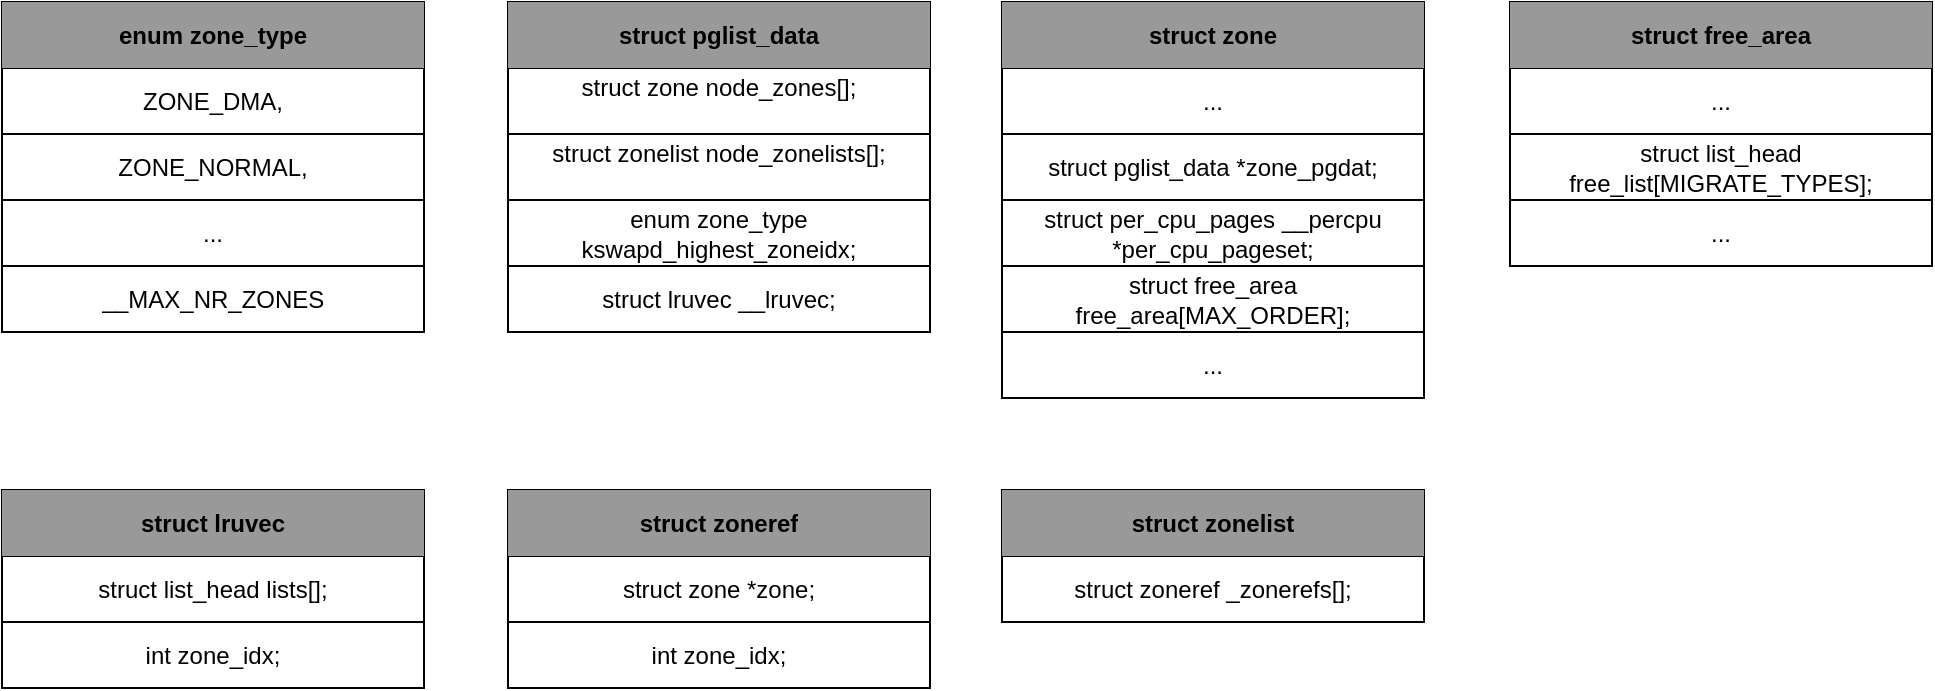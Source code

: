 <mxfile version="13.9.9" type="device" pages="2"><diagram id="Pa3GFSsLNpQ208FDMYC4" name="node_zone"><mxGraphModel dx="1822" dy="1222" grid="0" gridSize="10" guides="1" tooltips="1" connect="1" arrows="1" fold="1" page="0" pageScale="1" pageWidth="827" pageHeight="1169" math="0" shadow="0"><root><mxCell id="Me5BFC1aFUFDh0J-p9nM-0"/><mxCell id="Me5BFC1aFUFDh0J-p9nM-1" parent="Me5BFC1aFUFDh0J-p9nM-0"/><mxCell id="GpS7j6qu2IJcUD0KgQyK-19" value="" style="shape=table;html=1;whiteSpace=wrap;startSize=0;container=1;collapsible=0;childLayout=tableLayout;shadow=0;" parent="Me5BFC1aFUFDh0J-p9nM-1" vertex="1"><mxGeometry x="517" y="-308" width="211" height="132" as="geometry"/></mxCell><mxCell id="GpS7j6qu2IJcUD0KgQyK-32" style="shape=partialRectangle;html=1;whiteSpace=wrap;collapsible=0;dropTarget=0;pointerEvents=0;fillColor=none;top=0;left=0;bottom=0;right=0;points=[[0,0.5],[1,0.5]];portConstraint=eastwest;shadow=0;" parent="GpS7j6qu2IJcUD0KgQyK-19" vertex="1"><mxGeometry width="211" height="33" as="geometry"/></mxCell><mxCell id="GpS7j6qu2IJcUD0KgQyK-33" value="&lt;b&gt;struct free_area&lt;/b&gt;" style="shape=partialRectangle;html=1;whiteSpace=wrap;connectable=0;overflow=hidden;top=0;left=0;bottom=0;right=0;shadow=0;fillColor=#999999;" parent="GpS7j6qu2IJcUD0KgQyK-32" vertex="1"><mxGeometry width="211" height="33" as="geometry"/></mxCell><mxCell id="GpS7j6qu2IJcUD0KgQyK-20" value="" style="shape=partialRectangle;html=1;whiteSpace=wrap;collapsible=0;dropTarget=0;pointerEvents=0;fillColor=none;top=0;left=0;bottom=0;right=0;points=[[0,0.5],[1,0.5]];portConstraint=eastwest;shadow=0;" parent="GpS7j6qu2IJcUD0KgQyK-19" vertex="1"><mxGeometry y="33" width="211" height="33" as="geometry"/></mxCell><mxCell id="GpS7j6qu2IJcUD0KgQyK-21" value="..." style="shape=partialRectangle;html=1;whiteSpace=wrap;connectable=0;overflow=hidden;fillColor=none;top=0;left=0;bottom=0;right=0;shadow=0;" parent="GpS7j6qu2IJcUD0KgQyK-20" vertex="1"><mxGeometry width="211" height="33" as="geometry"/></mxCell><mxCell id="GpS7j6qu2IJcUD0KgQyK-22" value="" style="shape=partialRectangle;html=1;whiteSpace=wrap;collapsible=0;dropTarget=0;pointerEvents=0;fillColor=none;top=0;left=0;bottom=0;right=0;points=[[0,0.5],[1,0.5]];portConstraint=eastwest;shadow=0;" parent="GpS7j6qu2IJcUD0KgQyK-19" vertex="1"><mxGeometry y="66" width="211" height="33" as="geometry"/></mxCell><mxCell id="GpS7j6qu2IJcUD0KgQyK-23" value="struct list_head free_list[MIGRATE_TYPES];" style="shape=partialRectangle;html=1;whiteSpace=wrap;connectable=0;overflow=hidden;fillColor=none;top=0;left=0;bottom=0;right=0;shadow=0;" parent="GpS7j6qu2IJcUD0KgQyK-22" vertex="1"><mxGeometry width="211" height="33" as="geometry"/></mxCell><mxCell id="GpS7j6qu2IJcUD0KgQyK-24" value="" style="shape=partialRectangle;html=1;whiteSpace=wrap;collapsible=0;dropTarget=0;pointerEvents=0;fillColor=none;top=0;left=0;bottom=0;right=0;points=[[0,0.5],[1,0.5]];portConstraint=eastwest;shadow=0;" parent="GpS7j6qu2IJcUD0KgQyK-19" vertex="1"><mxGeometry y="99" width="211" height="33" as="geometry"/></mxCell><mxCell id="GpS7j6qu2IJcUD0KgQyK-25" value="..." style="shape=partialRectangle;html=1;whiteSpace=wrap;connectable=0;overflow=hidden;fillColor=none;top=0;left=0;bottom=0;right=0;shadow=0;" parent="GpS7j6qu2IJcUD0KgQyK-24" vertex="1"><mxGeometry width="211" height="33" as="geometry"/></mxCell><mxCell id="GpS7j6qu2IJcUD0KgQyK-10" value="" style="shape=table;html=1;whiteSpace=wrap;startSize=0;container=1;collapsible=0;childLayout=tableLayout;shadow=0;" parent="Me5BFC1aFUFDh0J-p9nM-1" vertex="1"><mxGeometry x="263" y="-308" width="211" height="198" as="geometry"/></mxCell><mxCell id="GpS7j6qu2IJcUD0KgQyK-28" style="shape=partialRectangle;html=1;whiteSpace=wrap;collapsible=0;dropTarget=0;pointerEvents=0;fillColor=none;top=0;left=0;bottom=0;right=0;points=[[0,0.5],[1,0.5]];portConstraint=eastwest;shadow=0;" parent="GpS7j6qu2IJcUD0KgQyK-10" vertex="1"><mxGeometry width="211" height="33" as="geometry"/></mxCell><mxCell id="GpS7j6qu2IJcUD0KgQyK-29" value="&lt;b&gt;struct zone&lt;/b&gt;" style="shape=partialRectangle;html=1;whiteSpace=wrap;connectable=0;overflow=hidden;top=0;left=0;bottom=0;right=0;shadow=0;fillColor=#999999;" parent="GpS7j6qu2IJcUD0KgQyK-28" vertex="1"><mxGeometry width="211" height="33" as="geometry"/></mxCell><mxCell id="GpS7j6qu2IJcUD0KgQyK-11" value="" style="shape=partialRectangle;html=1;whiteSpace=wrap;collapsible=0;dropTarget=0;pointerEvents=0;fillColor=none;top=0;left=0;bottom=0;right=0;points=[[0,0.5],[1,0.5]];portConstraint=eastwest;shadow=0;" parent="GpS7j6qu2IJcUD0KgQyK-10" vertex="1"><mxGeometry y="33" width="211" height="33" as="geometry"/></mxCell><mxCell id="GpS7j6qu2IJcUD0KgQyK-12" value="..." style="shape=partialRectangle;html=1;whiteSpace=wrap;connectable=0;overflow=hidden;fillColor=none;top=0;left=0;bottom=0;right=0;shadow=0;" parent="GpS7j6qu2IJcUD0KgQyK-11" vertex="1"><mxGeometry width="211" height="33" as="geometry"/></mxCell><mxCell id="GpS7j6qu2IJcUD0KgQyK-71" style="shape=partialRectangle;html=1;whiteSpace=wrap;collapsible=0;dropTarget=0;pointerEvents=0;fillColor=none;top=0;left=0;bottom=0;right=0;points=[[0,0.5],[1,0.5]];portConstraint=eastwest;shadow=0;" parent="GpS7j6qu2IJcUD0KgQyK-10" vertex="1"><mxGeometry y="66" width="211" height="33" as="geometry"/></mxCell><mxCell id="GpS7j6qu2IJcUD0KgQyK-72" value="struct pglist_data&lt;span&gt;&#9;&lt;/span&gt;*zone_pgdat;" style="shape=partialRectangle;html=1;whiteSpace=wrap;connectable=0;overflow=hidden;fillColor=none;top=0;left=0;bottom=0;right=0;shadow=0;" parent="GpS7j6qu2IJcUD0KgQyK-71" vertex="1"><mxGeometry width="211" height="33" as="geometry"/></mxCell><mxCell id="GpS7j6qu2IJcUD0KgQyK-73" style="shape=partialRectangle;html=1;whiteSpace=wrap;collapsible=0;dropTarget=0;pointerEvents=0;fillColor=none;top=0;left=0;bottom=0;right=0;points=[[0,0.5],[1,0.5]];portConstraint=eastwest;shadow=0;" parent="GpS7j6qu2IJcUD0KgQyK-10" vertex="1"><mxGeometry y="99" width="211" height="33" as="geometry"/></mxCell><mxCell id="GpS7j6qu2IJcUD0KgQyK-74" value="struct per_cpu_pages __percpu *per_cpu_pageset;" style="shape=partialRectangle;html=1;whiteSpace=wrap;connectable=0;overflow=hidden;fillColor=none;top=0;left=0;bottom=0;right=0;shadow=0;" parent="GpS7j6qu2IJcUD0KgQyK-73" vertex="1"><mxGeometry width="211" height="33" as="geometry"/></mxCell><mxCell id="GpS7j6qu2IJcUD0KgQyK-13" value="" style="shape=partialRectangle;html=1;whiteSpace=wrap;collapsible=0;dropTarget=0;pointerEvents=0;fillColor=none;top=0;left=0;bottom=0;right=0;points=[[0,0.5],[1,0.5]];portConstraint=eastwest;shadow=0;" parent="GpS7j6qu2IJcUD0KgQyK-10" vertex="1"><mxGeometry y="132" width="211" height="33" as="geometry"/></mxCell><mxCell id="GpS7j6qu2IJcUD0KgQyK-14" value="struct free_area free_area[MAX_ORDER];" style="shape=partialRectangle;html=1;whiteSpace=wrap;connectable=0;overflow=hidden;fillColor=none;top=0;left=0;bottom=0;right=0;shadow=0;" parent="GpS7j6qu2IJcUD0KgQyK-13" vertex="1"><mxGeometry width="211" height="33" as="geometry"/></mxCell><mxCell id="GpS7j6qu2IJcUD0KgQyK-15" value="" style="shape=partialRectangle;html=1;whiteSpace=wrap;collapsible=0;dropTarget=0;pointerEvents=0;fillColor=none;top=0;left=0;bottom=0;right=0;points=[[0,0.5],[1,0.5]];portConstraint=eastwest;shadow=0;" parent="GpS7j6qu2IJcUD0KgQyK-10" vertex="1"><mxGeometry y="165" width="211" height="33" as="geometry"/></mxCell><mxCell id="GpS7j6qu2IJcUD0KgQyK-16" value="..." style="shape=partialRectangle;html=1;whiteSpace=wrap;connectable=0;overflow=hidden;fillColor=none;top=0;left=0;bottom=0;right=0;shadow=0;" parent="GpS7j6qu2IJcUD0KgQyK-15" vertex="1"><mxGeometry width="211" height="33" as="geometry"/></mxCell><mxCell id="GpS7j6qu2IJcUD0KgQyK-1" value="" style="shape=table;html=1;whiteSpace=wrap;startSize=0;container=1;collapsible=0;childLayout=tableLayout;shadow=0;" parent="Me5BFC1aFUFDh0J-p9nM-1" vertex="1"><mxGeometry x="16" y="-308" width="211" height="165" as="geometry"/></mxCell><mxCell id="GpS7j6qu2IJcUD0KgQyK-26" style="shape=partialRectangle;html=1;whiteSpace=wrap;collapsible=0;dropTarget=0;pointerEvents=0;fillColor=none;top=0;left=0;bottom=0;right=0;points=[[0,0.5],[1,0.5]];portConstraint=eastwest;shadow=0;" parent="GpS7j6qu2IJcUD0KgQyK-1" vertex="1"><mxGeometry width="211" height="33" as="geometry"/></mxCell><mxCell id="GpS7j6qu2IJcUD0KgQyK-27" value="&lt;b&gt;struct pglist_data&lt;/b&gt;" style="shape=partialRectangle;html=1;whiteSpace=wrap;connectable=0;overflow=hidden;top=0;left=0;bottom=0;right=0;shadow=0;fillColor=#999999;" parent="GpS7j6qu2IJcUD0KgQyK-26" vertex="1"><mxGeometry width="211" height="33" as="geometry"/></mxCell><mxCell id="GpS7j6qu2IJcUD0KgQyK-2" value="" style="shape=partialRectangle;html=1;whiteSpace=wrap;collapsible=0;dropTarget=0;pointerEvents=0;fillColor=none;top=0;left=0;bottom=0;right=0;points=[[0,0.5],[1,0.5]];portConstraint=eastwest;shadow=0;" parent="GpS7j6qu2IJcUD0KgQyK-1" vertex="1"><mxGeometry y="33" width="211" height="33" as="geometry"/></mxCell><mxCell id="GpS7j6qu2IJcUD0KgQyK-3" value="struct zone node_zones[];&lt;div style=&quot;padding: 0px ; margin: 0px&quot;&gt;&lt;br style=&quot;padding: 0px ; margin: 0px&quot;&gt;&lt;/div&gt;" style="shape=partialRectangle;html=1;whiteSpace=wrap;connectable=0;overflow=hidden;fillColor=none;top=0;left=0;bottom=0;right=0;shadow=0;" parent="GpS7j6qu2IJcUD0KgQyK-2" vertex="1"><mxGeometry width="211" height="33" as="geometry"/></mxCell><mxCell id="GpS7j6qu2IJcUD0KgQyK-4" value="" style="shape=partialRectangle;html=1;whiteSpace=wrap;collapsible=0;dropTarget=0;pointerEvents=0;fillColor=none;top=0;left=0;bottom=0;right=0;points=[[0,0.5],[1,0.5]];portConstraint=eastwest;shadow=0;" parent="GpS7j6qu2IJcUD0KgQyK-1" vertex="1"><mxGeometry y="66" width="211" height="33" as="geometry"/></mxCell><mxCell id="GpS7j6qu2IJcUD0KgQyK-5" value="struct zonelist node_zonelists[];&lt;div style=&quot;padding: 0px ; margin: 0px&quot;&gt;&lt;br style=&quot;padding: 0px ; margin: 0px&quot;&gt;&lt;/div&gt;" style="shape=partialRectangle;html=1;whiteSpace=wrap;connectable=0;overflow=hidden;fillColor=none;top=0;left=0;bottom=0;right=0;shadow=0;" parent="GpS7j6qu2IJcUD0KgQyK-4" vertex="1"><mxGeometry width="211" height="33" as="geometry"/></mxCell><mxCell id="GpS7j6qu2IJcUD0KgQyK-6" value="" style="shape=partialRectangle;html=1;whiteSpace=wrap;collapsible=0;dropTarget=0;pointerEvents=0;fillColor=none;top=0;left=0;bottom=0;right=0;points=[[0,0.5],[1,0.5]];portConstraint=eastwest;shadow=0;" parent="GpS7j6qu2IJcUD0KgQyK-1" vertex="1"><mxGeometry y="99" width="211" height="33" as="geometry"/></mxCell><mxCell id="GpS7j6qu2IJcUD0KgQyK-7" value="enum zone_type kswapd_highest_zoneidx;" style="shape=partialRectangle;html=1;whiteSpace=wrap;connectable=0;overflow=hidden;fillColor=none;top=0;left=0;bottom=0;right=0;shadow=0;" parent="GpS7j6qu2IJcUD0KgQyK-6" vertex="1"><mxGeometry width="211" height="33" as="geometry"/></mxCell><mxCell id="GpS7j6qu2IJcUD0KgQyK-34" style="shape=partialRectangle;html=1;whiteSpace=wrap;collapsible=0;dropTarget=0;pointerEvents=0;fillColor=none;top=0;left=0;bottom=0;right=0;points=[[0,0.5],[1,0.5]];portConstraint=eastwest;shadow=0;" parent="GpS7j6qu2IJcUD0KgQyK-1" vertex="1"><mxGeometry y="132" width="211" height="33" as="geometry"/></mxCell><mxCell id="GpS7j6qu2IJcUD0KgQyK-35" value="struct lruvec __lruvec;" style="shape=partialRectangle;html=1;whiteSpace=wrap;connectable=0;overflow=hidden;fillColor=none;top=0;left=0;bottom=0;right=0;shadow=0;" parent="GpS7j6qu2IJcUD0KgQyK-34" vertex="1"><mxGeometry width="211" height="33" as="geometry"/></mxCell><mxCell id="GpS7j6qu2IJcUD0KgQyK-37" value="" style="shape=table;html=1;whiteSpace=wrap;startSize=0;container=1;collapsible=0;childLayout=tableLayout;shadow=0;" parent="Me5BFC1aFUFDh0J-p9nM-1" vertex="1"><mxGeometry x="263" y="-64" width="211" height="66" as="geometry"/></mxCell><mxCell id="GpS7j6qu2IJcUD0KgQyK-38" style="shape=partialRectangle;html=1;whiteSpace=wrap;collapsible=0;dropTarget=0;pointerEvents=0;fillColor=none;top=0;left=0;bottom=0;right=0;points=[[0,0.5],[1,0.5]];portConstraint=eastwest;shadow=0;" parent="GpS7j6qu2IJcUD0KgQyK-37" vertex="1"><mxGeometry width="211" height="33" as="geometry"/></mxCell><mxCell id="GpS7j6qu2IJcUD0KgQyK-39" value="&lt;b&gt;struct zonelist&lt;/b&gt;" style="shape=partialRectangle;html=1;whiteSpace=wrap;connectable=0;overflow=hidden;top=0;left=0;bottom=0;right=0;shadow=0;fillColor=#999999;" parent="GpS7j6qu2IJcUD0KgQyK-38" vertex="1"><mxGeometry width="211" height="33" as="geometry"/></mxCell><mxCell id="GpS7j6qu2IJcUD0KgQyK-40" value="" style="shape=partialRectangle;html=1;whiteSpace=wrap;collapsible=0;dropTarget=0;pointerEvents=0;fillColor=none;top=0;left=0;bottom=0;right=0;points=[[0,0.5],[1,0.5]];portConstraint=eastwest;shadow=0;" parent="GpS7j6qu2IJcUD0KgQyK-37" vertex="1"><mxGeometry y="33" width="211" height="33" as="geometry"/></mxCell><mxCell id="GpS7j6qu2IJcUD0KgQyK-41" value="struct zoneref _zonerefs[];" style="shape=partialRectangle;html=1;whiteSpace=wrap;connectable=0;overflow=hidden;fillColor=none;top=0;left=0;bottom=0;right=0;shadow=0;" parent="GpS7j6qu2IJcUD0KgQyK-40" vertex="1"><mxGeometry width="211" height="33" as="geometry"/></mxCell><mxCell id="GpS7j6qu2IJcUD0KgQyK-46" value="" style="shape=table;html=1;whiteSpace=wrap;startSize=0;container=1;collapsible=0;childLayout=tableLayout;shadow=0;" parent="Me5BFC1aFUFDh0J-p9nM-1" vertex="1"><mxGeometry x="16" y="-64" width="211" height="99" as="geometry"/></mxCell><mxCell id="GpS7j6qu2IJcUD0KgQyK-47" style="shape=partialRectangle;html=1;whiteSpace=wrap;collapsible=0;dropTarget=0;pointerEvents=0;fillColor=none;top=0;left=0;bottom=0;right=0;points=[[0,0.5],[1,0.5]];portConstraint=eastwest;shadow=0;" parent="GpS7j6qu2IJcUD0KgQyK-46" vertex="1"><mxGeometry width="211" height="33" as="geometry"/></mxCell><mxCell id="GpS7j6qu2IJcUD0KgQyK-48" value="&lt;b&gt;struct zoneref&lt;/b&gt;" style="shape=partialRectangle;html=1;whiteSpace=wrap;connectable=0;overflow=hidden;top=0;left=0;bottom=0;right=0;shadow=0;fillColor=#999999;" parent="GpS7j6qu2IJcUD0KgQyK-47" vertex="1"><mxGeometry width="211" height="33" as="geometry"/></mxCell><mxCell id="GpS7j6qu2IJcUD0KgQyK-49" value="" style="shape=partialRectangle;html=1;whiteSpace=wrap;collapsible=0;dropTarget=0;pointerEvents=0;fillColor=none;top=0;left=0;bottom=0;right=0;points=[[0,0.5],[1,0.5]];portConstraint=eastwest;shadow=0;" parent="GpS7j6qu2IJcUD0KgQyK-46" vertex="1"><mxGeometry y="33" width="211" height="33" as="geometry"/></mxCell><mxCell id="GpS7j6qu2IJcUD0KgQyK-50" value="struct zone *zone;" style="shape=partialRectangle;html=1;whiteSpace=wrap;connectable=0;overflow=hidden;fillColor=none;top=0;left=0;bottom=0;right=0;shadow=0;" parent="GpS7j6qu2IJcUD0KgQyK-49" vertex="1"><mxGeometry width="211" height="33" as="geometry"/></mxCell><mxCell id="GpS7j6qu2IJcUD0KgQyK-51" style="shape=partialRectangle;html=1;whiteSpace=wrap;collapsible=0;dropTarget=0;pointerEvents=0;fillColor=none;top=0;left=0;bottom=0;right=0;points=[[0,0.5],[1,0.5]];portConstraint=eastwest;shadow=0;" parent="GpS7j6qu2IJcUD0KgQyK-46" vertex="1"><mxGeometry y="66" width="211" height="33" as="geometry"/></mxCell><mxCell id="GpS7j6qu2IJcUD0KgQyK-52" value="int zone_idx;" style="shape=partialRectangle;html=1;whiteSpace=wrap;connectable=0;overflow=hidden;fillColor=none;top=0;left=0;bottom=0;right=0;shadow=0;" parent="GpS7j6qu2IJcUD0KgQyK-51" vertex="1"><mxGeometry width="211" height="33" as="geometry"/></mxCell><mxCell id="GpS7j6qu2IJcUD0KgQyK-53" value="" style="shape=table;html=1;whiteSpace=wrap;startSize=0;container=1;collapsible=0;childLayout=tableLayout;shadow=0;" parent="Me5BFC1aFUFDh0J-p9nM-1" vertex="1"><mxGeometry x="-237" y="-308" width="211" height="165" as="geometry"/></mxCell><mxCell id="GpS7j6qu2IJcUD0KgQyK-54" style="shape=partialRectangle;html=1;whiteSpace=wrap;collapsible=0;dropTarget=0;pointerEvents=0;fillColor=none;top=0;left=0;bottom=0;right=0;points=[[0,0.5],[1,0.5]];portConstraint=eastwest;shadow=0;" parent="GpS7j6qu2IJcUD0KgQyK-53" vertex="1"><mxGeometry width="211" height="33" as="geometry"/></mxCell><mxCell id="GpS7j6qu2IJcUD0KgQyK-55" value="&lt;b&gt;enum zone_type&lt;/b&gt;" style="shape=partialRectangle;html=1;whiteSpace=wrap;connectable=0;overflow=hidden;top=0;left=0;bottom=0;right=0;shadow=0;fillColor=#999999;" parent="GpS7j6qu2IJcUD0KgQyK-54" vertex="1"><mxGeometry width="211" height="33" as="geometry"/></mxCell><mxCell id="GpS7j6qu2IJcUD0KgQyK-56" value="" style="shape=partialRectangle;html=1;whiteSpace=wrap;collapsible=0;dropTarget=0;pointerEvents=0;fillColor=none;top=0;left=0;bottom=0;right=0;points=[[0,0.5],[1,0.5]];portConstraint=eastwest;shadow=0;" parent="GpS7j6qu2IJcUD0KgQyK-53" vertex="1"><mxGeometry y="33" width="211" height="33" as="geometry"/></mxCell><mxCell id="GpS7j6qu2IJcUD0KgQyK-57" value="ZONE_DMA," style="shape=partialRectangle;html=1;whiteSpace=wrap;connectable=0;overflow=hidden;fillColor=none;top=0;left=0;bottom=0;right=0;shadow=0;" parent="GpS7j6qu2IJcUD0KgQyK-56" vertex="1"><mxGeometry width="211" height="33" as="geometry"/></mxCell><mxCell id="GpS7j6qu2IJcUD0KgQyK-58" style="shape=partialRectangle;html=1;whiteSpace=wrap;collapsible=0;dropTarget=0;pointerEvents=0;fillColor=none;top=0;left=0;bottom=0;right=0;points=[[0,0.5],[1,0.5]];portConstraint=eastwest;shadow=0;" parent="GpS7j6qu2IJcUD0KgQyK-53" vertex="1"><mxGeometry y="66" width="211" height="33" as="geometry"/></mxCell><mxCell id="GpS7j6qu2IJcUD0KgQyK-59" value="ZONE_NORMAL," style="shape=partialRectangle;html=1;whiteSpace=wrap;connectable=0;overflow=hidden;fillColor=none;top=0;left=0;bottom=0;right=0;shadow=0;" parent="GpS7j6qu2IJcUD0KgQyK-58" vertex="1"><mxGeometry width="211" height="33" as="geometry"/></mxCell><mxCell id="GpS7j6qu2IJcUD0KgQyK-62" style="shape=partialRectangle;html=1;whiteSpace=wrap;collapsible=0;dropTarget=0;pointerEvents=0;fillColor=none;top=0;left=0;bottom=0;right=0;points=[[0,0.5],[1,0.5]];portConstraint=eastwest;shadow=0;" parent="GpS7j6qu2IJcUD0KgQyK-53" vertex="1"><mxGeometry y="99" width="211" height="33" as="geometry"/></mxCell><mxCell id="GpS7j6qu2IJcUD0KgQyK-63" value="..." style="shape=partialRectangle;html=1;whiteSpace=wrap;connectable=0;overflow=hidden;fillColor=none;top=0;left=0;bottom=0;right=0;shadow=0;" parent="GpS7j6qu2IJcUD0KgQyK-62" vertex="1"><mxGeometry width="211" height="33" as="geometry"/></mxCell><mxCell id="GpS7j6qu2IJcUD0KgQyK-60" style="shape=partialRectangle;html=1;whiteSpace=wrap;collapsible=0;dropTarget=0;pointerEvents=0;fillColor=none;top=0;left=0;bottom=0;right=0;points=[[0,0.5],[1,0.5]];portConstraint=eastwest;shadow=0;" parent="GpS7j6qu2IJcUD0KgQyK-53" vertex="1"><mxGeometry y="132" width="211" height="33" as="geometry"/></mxCell><mxCell id="GpS7j6qu2IJcUD0KgQyK-61" value="__MAX_NR_ZONES" style="shape=partialRectangle;html=1;whiteSpace=wrap;connectable=0;overflow=hidden;fillColor=none;top=0;left=0;bottom=0;right=0;shadow=0;" parent="GpS7j6qu2IJcUD0KgQyK-60" vertex="1"><mxGeometry width="211" height="33" as="geometry"/></mxCell><mxCell id="GpS7j6qu2IJcUD0KgQyK-64" value="" style="shape=table;html=1;whiteSpace=wrap;startSize=0;container=1;collapsible=0;childLayout=tableLayout;shadow=0;" parent="Me5BFC1aFUFDh0J-p9nM-1" vertex="1"><mxGeometry x="-237" y="-64" width="211" height="99" as="geometry"/></mxCell><mxCell id="GpS7j6qu2IJcUD0KgQyK-65" style="shape=partialRectangle;html=1;whiteSpace=wrap;collapsible=0;dropTarget=0;pointerEvents=0;fillColor=none;top=0;left=0;bottom=0;right=0;points=[[0,0.5],[1,0.5]];portConstraint=eastwest;shadow=0;" parent="GpS7j6qu2IJcUD0KgQyK-64" vertex="1"><mxGeometry width="211" height="33" as="geometry"/></mxCell><mxCell id="GpS7j6qu2IJcUD0KgQyK-66" value="&lt;b&gt;struct lruvec&lt;/b&gt;" style="shape=partialRectangle;html=1;whiteSpace=wrap;connectable=0;overflow=hidden;top=0;left=0;bottom=0;right=0;shadow=0;fillColor=#999999;" parent="GpS7j6qu2IJcUD0KgQyK-65" vertex="1"><mxGeometry width="211" height="33" as="geometry"/></mxCell><mxCell id="GpS7j6qu2IJcUD0KgQyK-67" value="" style="shape=partialRectangle;html=1;whiteSpace=wrap;collapsible=0;dropTarget=0;pointerEvents=0;fillColor=none;top=0;left=0;bottom=0;right=0;points=[[0,0.5],[1,0.5]];portConstraint=eastwest;shadow=0;" parent="GpS7j6qu2IJcUD0KgQyK-64" vertex="1"><mxGeometry y="33" width="211" height="33" as="geometry"/></mxCell><mxCell id="GpS7j6qu2IJcUD0KgQyK-68" value="struct list_head lists[];" style="shape=partialRectangle;html=1;whiteSpace=wrap;connectable=0;overflow=hidden;fillColor=none;top=0;left=0;bottom=0;right=0;shadow=0;" parent="GpS7j6qu2IJcUD0KgQyK-67" vertex="1"><mxGeometry width="211" height="33" as="geometry"/></mxCell><mxCell id="GpS7j6qu2IJcUD0KgQyK-69" style="shape=partialRectangle;html=1;whiteSpace=wrap;collapsible=0;dropTarget=0;pointerEvents=0;fillColor=none;top=0;left=0;bottom=0;right=0;points=[[0,0.5],[1,0.5]];portConstraint=eastwest;shadow=0;" parent="GpS7j6qu2IJcUD0KgQyK-64" vertex="1"><mxGeometry y="66" width="211" height="33" as="geometry"/></mxCell><mxCell id="GpS7j6qu2IJcUD0KgQyK-70" value="int zone_idx;" style="shape=partialRectangle;html=1;whiteSpace=wrap;connectable=0;overflow=hidden;fillColor=none;top=0;left=0;bottom=0;right=0;shadow=0;" parent="GpS7j6qu2IJcUD0KgQyK-69" vertex="1"><mxGeometry width="211" height="33" as="geometry"/></mxCell></root></mxGraphModel></diagram><diagram id="oF0aHBAHab1kLxkmFyv7" name="free_area"><mxGraphModel dx="1822" dy="1222" grid="0" gridSize="10" guides="1" tooltips="1" connect="1" arrows="0" fold="1" page="0" pageScale="1" pageWidth="827" pageHeight="1169" background="#EBEBEB" math="0" shadow="0"><root><mxCell id="0"/><mxCell id="1" parent="0"/><mxCell id="G6hYPFLSU9V9ZAGf8W5l-9" value="v5.15" style="text;html=1;strokeColor=none;fillColor=none;align=center;verticalAlign=middle;whiteSpace=wrap;shadow=1;rounded=1;sketch=0;" parent="1" vertex="1"><mxGeometry x="189" y="952" width="40" height="20" as="geometry"/></mxCell><mxCell id="3ScjIPed_30ZFLED9eny-162" value="" style="group" parent="1" vertex="1" connectable="0"><mxGeometry x="-94" y="-16" width="851" height="576" as="geometry"/></mxCell><mxCell id="G6hYPFLSU9V9ZAGf8W5l-465" value="" style="group;shadow=1;" parent="3ScjIPed_30ZFLED9eny-162" vertex="1" connectable="0"><mxGeometry width="851" height="576" as="geometry"/></mxCell><mxCell id="G6hYPFLSU9V9ZAGf8W5l-433" value="" style="rounded=0;whiteSpace=wrap;html=1;shadow=1;labelBackgroundColor=none;sketch=0;fillColor=#ffffff;gradientColor=none;" parent="G6hYPFLSU9V9ZAGf8W5l-465" vertex="1"><mxGeometry width="851" height="576" as="geometry"/></mxCell><mxCell id="G6hYPFLSU9V9ZAGf8W5l-108" value="" style="shape=table;html=1;whiteSpace=wrap;startSize=0;container=1;collapsible=0;childLayout=tableLayout;sketch=0;shadow=1;" parent="G6hYPFLSU9V9ZAGf8W5l-465" vertex="1"><mxGeometry x="101" y="45" width="184" height="501" as="geometry"/></mxCell><mxCell id="G6hYPFLSU9V9ZAGf8W5l-109" value="" style="shape=partialRectangle;html=1;whiteSpace=wrap;collapsible=0;dropTarget=0;pointerEvents=0;fillColor=none;top=0;left=0;bottom=0;right=0;points=[[0,0.5],[1,0.5]];portConstraint=eastwest;sketch=0;shadow=1;" parent="G6hYPFLSU9V9ZAGf8W5l-108" vertex="1"><mxGeometry width="184" height="126" as="geometry"/></mxCell><mxCell id="G6hYPFLSU9V9ZAGf8W5l-110" value="" style="shape=partialRectangle;html=1;whiteSpace=wrap;connectable=0;overflow=hidden;fillColor=none;top=0;left=0;bottom=0;right=0;sketch=0;shadow=1;" parent="G6hYPFLSU9V9ZAGf8W5l-109" vertex="1"><mxGeometry width="184" height="126" as="geometry"/></mxCell><mxCell id="G6hYPFLSU9V9ZAGf8W5l-111" value="" style="shape=partialRectangle;html=1;whiteSpace=wrap;collapsible=0;dropTarget=0;pointerEvents=0;fillColor=none;top=0;left=0;bottom=0;right=0;points=[[0,0.5],[1,0.5]];portConstraint=eastwest;sketch=0;shadow=1;" parent="G6hYPFLSU9V9ZAGf8W5l-108" vertex="1"><mxGeometry y="126" width="184" height="125" as="geometry"/></mxCell><mxCell id="G6hYPFLSU9V9ZAGf8W5l-112" value="" style="shape=partialRectangle;html=1;whiteSpace=wrap;connectable=0;overflow=hidden;fillColor=none;top=0;left=0;bottom=0;right=0;sketch=0;shadow=1;" parent="G6hYPFLSU9V9ZAGf8W5l-111" vertex="1"><mxGeometry width="184" height="125" as="geometry"/></mxCell><mxCell id="G6hYPFLSU9V9ZAGf8W5l-113" value="" style="shape=partialRectangle;html=1;whiteSpace=wrap;collapsible=0;dropTarget=0;pointerEvents=0;fillColor=none;top=0;left=0;bottom=0;right=0;points=[[0,0.5],[1,0.5]];portConstraint=eastwest;sketch=0;shadow=1;" parent="G6hYPFLSU9V9ZAGf8W5l-108" vertex="1"><mxGeometry y="251" width="184" height="124" as="geometry"/></mxCell><mxCell id="G6hYPFLSU9V9ZAGf8W5l-114" value="" style="shape=partialRectangle;html=1;whiteSpace=wrap;connectable=0;overflow=hidden;fillColor=none;top=0;left=0;bottom=0;right=0;sketch=0;shadow=1;" parent="G6hYPFLSU9V9ZAGf8W5l-113" vertex="1"><mxGeometry width="184" height="124" as="geometry"/></mxCell><mxCell id="G6hYPFLSU9V9ZAGf8W5l-115" value="" style="shape=partialRectangle;html=1;whiteSpace=wrap;collapsible=0;dropTarget=0;pointerEvents=0;fillColor=none;top=0;left=0;bottom=0;right=0;points=[[0,0.5],[1,0.5]];portConstraint=eastwest;sketch=0;shadow=1;" parent="G6hYPFLSU9V9ZAGf8W5l-108" vertex="1"><mxGeometry y="375" width="184" height="126" as="geometry"/></mxCell><mxCell id="G6hYPFLSU9V9ZAGf8W5l-116" value="" style="shape=partialRectangle;html=1;whiteSpace=wrap;connectable=0;overflow=hidden;fillColor=none;top=0;left=0;bottom=0;right=0;sketch=0;shadow=1;" parent="G6hYPFLSU9V9ZAGf8W5l-115" vertex="1"><mxGeometry width="184" height="126" as="geometry"/></mxCell><mxCell id="G6hYPFLSU9V9ZAGf8W5l-362" value="order=0" style="text;html=1;strokeColor=none;fillColor=none;align=center;verticalAlign=middle;whiteSpace=wrap;rounded=0;shadow=1;labelBackgroundColor=none;sketch=1;" parent="G6hYPFLSU9V9ZAGf8W5l-465" vertex="1"><mxGeometry x="106" y="53" width="40" height="20" as="geometry"/></mxCell><mxCell id="G6hYPFLSU9V9ZAGf8W5l-365" value="order=1" style="text;html=1;strokeColor=none;fillColor=none;align=center;verticalAlign=middle;whiteSpace=wrap;rounded=0;shadow=1;labelBackgroundColor=none;sketch=1;" parent="G6hYPFLSU9V9ZAGf8W5l-465" vertex="1"><mxGeometry x="106" y="184" width="40" height="20" as="geometry"/></mxCell><mxCell id="G6hYPFLSU9V9ZAGf8W5l-431" value="..." style="text;html=1;strokeColor=none;fillColor=none;align=center;verticalAlign=middle;whiteSpace=wrap;rounded=0;shadow=1;labelBackgroundColor=none;sketch=1;" parent="G6hYPFLSU9V9ZAGf8W5l-465" vertex="1"><mxGeometry x="106" y="302" width="40" height="20" as="geometry"/></mxCell><mxCell id="G6hYPFLSU9V9ZAGf8W5l-432" value="order=n" style="text;html=1;strokeColor=none;fillColor=none;align=center;verticalAlign=middle;whiteSpace=wrap;rounded=0;shadow=1;labelBackgroundColor=none;sketch=1;" parent="G6hYPFLSU9V9ZAGf8W5l-465" vertex="1"><mxGeometry x="106" y="426" width="40" height="20" as="geometry"/></mxCell><mxCell id="G6hYPFLSU9V9ZAGf8W5l-435" value="free_area&amp;nbsp;" style="text;html=1;strokeColor=none;fillColor=none;align=center;verticalAlign=middle;whiteSpace=wrap;rounded=0;shadow=1;labelBackgroundColor=none;sketch=0;" parent="G6hYPFLSU9V9ZAGf8W5l-465" vertex="1"><mxGeometry x="13" y="36" width="40" height="20" as="geometry"/></mxCell><mxCell id="G6hYPFLSU9V9ZAGf8W5l-436" value="" style="endArrow=classic;html=1;exitX=1;exitY=0.5;exitDx=0;exitDy=0;shadow=1;" parent="G6hYPFLSU9V9ZAGf8W5l-465" edge="1"><mxGeometry width="50" height="50" as="geometry"><mxPoint x="59" y="46" as="sourcePoint"/><mxPoint x="100" y="46" as="targetPoint"/></mxGeometry></mxCell><mxCell id="G6hYPFLSU9V9ZAGf8W5l-99" value="" style="shape=table;html=1;whiteSpace=wrap;startSize=0;container=1;collapsible=0;childLayout=tableLayout;rounded=0;sketch=0;shadow=1;" parent="G6hYPFLSU9V9ZAGf8W5l-465" vertex="1"><mxGeometry x="157" y="57" width="115" height="103" as="geometry"/></mxCell><mxCell id="G6hYPFLSU9V9ZAGf8W5l-100" value="" style="shape=partialRectangle;html=1;whiteSpace=wrap;collapsible=0;dropTarget=0;pointerEvents=0;fillColor=none;top=0;left=0;bottom=0;right=0;points=[[0,0.5],[1,0.5]];portConstraint=eastwest;sketch=0;shadow=1;" parent="G6hYPFLSU9V9ZAGf8W5l-99" vertex="1"><mxGeometry width="115" height="26" as="geometry"/></mxCell><mxCell id="G6hYPFLSU9V9ZAGf8W5l-101" value="UNMOVABLE" style="shape=partialRectangle;html=1;whiteSpace=wrap;connectable=0;overflow=hidden;fillColor=none;top=0;left=0;bottom=0;right=0;sketch=0;shadow=1;" parent="G6hYPFLSU9V9ZAGf8W5l-100" vertex="1"><mxGeometry width="115" height="26" as="geometry"/></mxCell><mxCell id="G6hYPFLSU9V9ZAGf8W5l-102" value="" style="shape=partialRectangle;html=1;whiteSpace=wrap;collapsible=0;dropTarget=0;pointerEvents=0;fillColor=none;top=0;left=0;bottom=0;right=0;points=[[0,0.5],[1,0.5]];portConstraint=eastwest;sketch=0;shadow=1;" parent="G6hYPFLSU9V9ZAGf8W5l-99" vertex="1"><mxGeometry y="26" width="115" height="26" as="geometry"/></mxCell><mxCell id="G6hYPFLSU9V9ZAGf8W5l-103" value="MOVABLE" style="shape=partialRectangle;html=1;whiteSpace=wrap;connectable=0;overflow=hidden;fillColor=none;top=0;left=0;bottom=0;right=0;sketch=0;shadow=1;" parent="G6hYPFLSU9V9ZAGf8W5l-102" vertex="1"><mxGeometry width="115" height="26" as="geometry"/></mxCell><mxCell id="G6hYPFLSU9V9ZAGf8W5l-104" value="" style="shape=partialRectangle;html=1;whiteSpace=wrap;collapsible=0;dropTarget=0;pointerEvents=0;fillColor=none;top=0;left=0;bottom=0;right=0;points=[[0,0.5],[1,0.5]];portConstraint=eastwest;sketch=0;shadow=1;" parent="G6hYPFLSU9V9ZAGf8W5l-99" vertex="1"><mxGeometry y="52" width="115" height="26" as="geometry"/></mxCell><mxCell id="G6hYPFLSU9V9ZAGf8W5l-105" value="RECLAIMABLE" style="shape=partialRectangle;html=1;whiteSpace=wrap;connectable=0;overflow=hidden;fillColor=none;top=0;left=0;bottom=0;right=0;sketch=0;shadow=1;" parent="G6hYPFLSU9V9ZAGf8W5l-104" vertex="1"><mxGeometry width="115" height="26" as="geometry"/></mxCell><mxCell id="G6hYPFLSU9V9ZAGf8W5l-106" value="" style="shape=partialRectangle;html=1;whiteSpace=wrap;collapsible=0;dropTarget=0;pointerEvents=0;fillColor=none;top=0;left=0;bottom=0;right=0;points=[[0,0.5],[1,0.5]];portConstraint=eastwest;sketch=0;shadow=1;" parent="G6hYPFLSU9V9ZAGf8W5l-99" vertex="1"><mxGeometry y="78" width="115" height="25" as="geometry"/></mxCell><mxCell id="G6hYPFLSU9V9ZAGf8W5l-107" value="..." style="shape=partialRectangle;html=1;whiteSpace=wrap;connectable=0;overflow=hidden;fillColor=none;top=0;left=0;bottom=0;right=0;sketch=0;shadow=1;" parent="G6hYPFLSU9V9ZAGf8W5l-106" vertex="1"><mxGeometry width="115" height="25" as="geometry"/></mxCell><mxCell id="G6hYPFLSU9V9ZAGf8W5l-206" value="" style="endArrow=classic;html=1;exitX=1;exitY=0.5;exitDx=0;exitDy=0;entryX=0;entryY=0.5;entryDx=0;entryDy=0;startArrow=classic;startFill=1;shadow=1;" parent="G6hYPFLSU9V9ZAGf8W5l-465" edge="1"><mxGeometry x="157" y="57" width="50" height="50" as="geometry"><mxPoint x="420" y="122.5" as="sourcePoint"/><mxPoint x="383" y="132.5" as="targetPoint"/></mxGeometry></mxCell><mxCell id="G6hYPFLSU9V9ZAGf8W5l-209" value="" style="shape=table;html=1;whiteSpace=wrap;startSize=0;container=1;collapsible=0;childLayout=tableLayout;rounded=0;sketch=0;shadow=1;" parent="G6hYPFLSU9V9ZAGf8W5l-465" vertex="1"><mxGeometry x="156" y="181" width="115" height="103" as="geometry"/></mxCell><mxCell id="G6hYPFLSU9V9ZAGf8W5l-210" value="" style="shape=partialRectangle;html=1;whiteSpace=wrap;collapsible=0;dropTarget=0;pointerEvents=0;fillColor=none;top=0;left=0;bottom=0;right=0;points=[[0,0.5],[1,0.5]];portConstraint=eastwest;sketch=0;shadow=1;" parent="G6hYPFLSU9V9ZAGf8W5l-209" vertex="1"><mxGeometry width="115" height="26" as="geometry"/></mxCell><mxCell id="G6hYPFLSU9V9ZAGf8W5l-211" value="UNMOVABLE" style="shape=partialRectangle;html=1;whiteSpace=wrap;connectable=0;overflow=hidden;fillColor=none;top=0;left=0;bottom=0;right=0;sketch=0;shadow=1;" parent="G6hYPFLSU9V9ZAGf8W5l-210" vertex="1"><mxGeometry width="115" height="26" as="geometry"/></mxCell><mxCell id="G6hYPFLSU9V9ZAGf8W5l-212" value="" style="shape=partialRectangle;html=1;whiteSpace=wrap;collapsible=0;dropTarget=0;pointerEvents=0;fillColor=none;top=0;left=0;bottom=0;right=0;points=[[0,0.5],[1,0.5]];portConstraint=eastwest;sketch=0;shadow=1;" parent="G6hYPFLSU9V9ZAGf8W5l-209" vertex="1"><mxGeometry y="26" width="115" height="26" as="geometry"/></mxCell><mxCell id="G6hYPFLSU9V9ZAGf8W5l-213" value="MOVABLE" style="shape=partialRectangle;html=1;whiteSpace=wrap;connectable=0;overflow=hidden;fillColor=none;top=0;left=0;bottom=0;right=0;sketch=0;shadow=1;" parent="G6hYPFLSU9V9ZAGf8W5l-212" vertex="1"><mxGeometry width="115" height="26" as="geometry"/></mxCell><mxCell id="G6hYPFLSU9V9ZAGf8W5l-214" value="" style="shape=partialRectangle;html=1;whiteSpace=wrap;collapsible=0;dropTarget=0;pointerEvents=0;fillColor=none;top=0;left=0;bottom=0;right=0;points=[[0,0.5],[1,0.5]];portConstraint=eastwest;sketch=0;shadow=1;" parent="G6hYPFLSU9V9ZAGf8W5l-209" vertex="1"><mxGeometry y="52" width="115" height="26" as="geometry"/></mxCell><mxCell id="G6hYPFLSU9V9ZAGf8W5l-215" value="RECLAIMABLE" style="shape=partialRectangle;html=1;whiteSpace=wrap;connectable=0;overflow=hidden;fillColor=none;top=0;left=0;bottom=0;right=0;sketch=0;shadow=1;" parent="G6hYPFLSU9V9ZAGf8W5l-214" vertex="1"><mxGeometry width="115" height="26" as="geometry"/></mxCell><mxCell id="G6hYPFLSU9V9ZAGf8W5l-216" value="" style="shape=partialRectangle;html=1;whiteSpace=wrap;collapsible=0;dropTarget=0;pointerEvents=0;fillColor=none;top=0;left=0;bottom=0;right=0;points=[[0,0.5],[1,0.5]];portConstraint=eastwest;sketch=0;shadow=1;" parent="G6hYPFLSU9V9ZAGf8W5l-209" vertex="1"><mxGeometry y="78" width="115" height="25" as="geometry"/></mxCell><mxCell id="G6hYPFLSU9V9ZAGf8W5l-217" value="..." style="shape=partialRectangle;html=1;whiteSpace=wrap;connectable=0;overflow=hidden;fillColor=none;top=0;left=0;bottom=0;right=0;sketch=0;shadow=1;" parent="G6hYPFLSU9V9ZAGf8W5l-216" vertex="1"><mxGeometry width="115" height="25" as="geometry"/></mxCell><mxCell id="G6hYPFLSU9V9ZAGf8W5l-298" value="" style="shape=table;html=1;whiteSpace=wrap;startSize=0;container=1;collapsible=0;childLayout=tableLayout;rounded=0;sketch=0;shadow=1;" parent="G6hYPFLSU9V9ZAGf8W5l-465" vertex="1"><mxGeometry x="157" y="306.5" width="115" height="103" as="geometry"/></mxCell><mxCell id="G6hYPFLSU9V9ZAGf8W5l-299" value="" style="shape=partialRectangle;html=1;whiteSpace=wrap;collapsible=0;dropTarget=0;pointerEvents=0;fillColor=none;top=0;left=0;bottom=0;right=0;points=[[0,0.5],[1,0.5]];portConstraint=eastwest;sketch=0;shadow=1;" parent="G6hYPFLSU9V9ZAGf8W5l-298" vertex="1"><mxGeometry width="115" height="26" as="geometry"/></mxCell><mxCell id="G6hYPFLSU9V9ZAGf8W5l-300" value="UNMOVABLE" style="shape=partialRectangle;html=1;whiteSpace=wrap;connectable=0;overflow=hidden;fillColor=none;top=0;left=0;bottom=0;right=0;sketch=0;shadow=1;" parent="G6hYPFLSU9V9ZAGf8W5l-299" vertex="1"><mxGeometry width="115" height="26" as="geometry"/></mxCell><mxCell id="G6hYPFLSU9V9ZAGf8W5l-301" value="" style="shape=partialRectangle;html=1;whiteSpace=wrap;collapsible=0;dropTarget=0;pointerEvents=0;fillColor=none;top=0;left=0;bottom=0;right=0;points=[[0,0.5],[1,0.5]];portConstraint=eastwest;sketch=0;shadow=1;" parent="G6hYPFLSU9V9ZAGf8W5l-298" vertex="1"><mxGeometry y="26" width="115" height="26" as="geometry"/></mxCell><mxCell id="G6hYPFLSU9V9ZAGf8W5l-302" value="MOVABLE" style="shape=partialRectangle;html=1;whiteSpace=wrap;connectable=0;overflow=hidden;fillColor=none;top=0;left=0;bottom=0;right=0;sketch=0;shadow=1;" parent="G6hYPFLSU9V9ZAGf8W5l-301" vertex="1"><mxGeometry width="115" height="26" as="geometry"/></mxCell><mxCell id="G6hYPFLSU9V9ZAGf8W5l-303" value="" style="shape=partialRectangle;html=1;whiteSpace=wrap;collapsible=0;dropTarget=0;pointerEvents=0;fillColor=none;top=0;left=0;bottom=0;right=0;points=[[0,0.5],[1,0.5]];portConstraint=eastwest;sketch=0;shadow=1;" parent="G6hYPFLSU9V9ZAGf8W5l-298" vertex="1"><mxGeometry y="52" width="115" height="26" as="geometry"/></mxCell><mxCell id="G6hYPFLSU9V9ZAGf8W5l-304" value="RECLAIMABLE" style="shape=partialRectangle;html=1;whiteSpace=wrap;connectable=0;overflow=hidden;fillColor=none;top=0;left=0;bottom=0;right=0;sketch=0;shadow=1;" parent="G6hYPFLSU9V9ZAGf8W5l-303" vertex="1"><mxGeometry width="115" height="26" as="geometry"/></mxCell><mxCell id="G6hYPFLSU9V9ZAGf8W5l-305" value="" style="shape=partialRectangle;html=1;whiteSpace=wrap;collapsible=0;dropTarget=0;pointerEvents=0;fillColor=none;top=0;left=0;bottom=0;right=0;points=[[0,0.5],[1,0.5]];portConstraint=eastwest;sketch=0;shadow=1;" parent="G6hYPFLSU9V9ZAGf8W5l-298" vertex="1"><mxGeometry y="78" width="115" height="25" as="geometry"/></mxCell><mxCell id="G6hYPFLSU9V9ZAGf8W5l-306" value="..." style="shape=partialRectangle;html=1;whiteSpace=wrap;connectable=0;overflow=hidden;fillColor=none;top=0;left=0;bottom=0;right=0;sketch=0;shadow=1;" parent="G6hYPFLSU9V9ZAGf8W5l-305" vertex="1"><mxGeometry width="115" height="25" as="geometry"/></mxCell><mxCell id="G6hYPFLSU9V9ZAGf8W5l-368" value="" style="shape=table;html=1;whiteSpace=wrap;startSize=0;container=1;collapsible=0;childLayout=tableLayout;rounded=0;sketch=0;shadow=1;" parent="G6hYPFLSU9V9ZAGf8W5l-465" vertex="1"><mxGeometry x="156" y="431" width="115" height="103" as="geometry"/></mxCell><mxCell id="G6hYPFLSU9V9ZAGf8W5l-369" value="" style="shape=partialRectangle;html=1;whiteSpace=wrap;collapsible=0;dropTarget=0;pointerEvents=0;fillColor=none;top=0;left=0;bottom=0;right=0;points=[[0,0.5],[1,0.5]];portConstraint=eastwest;sketch=0;shadow=1;" parent="G6hYPFLSU9V9ZAGf8W5l-368" vertex="1"><mxGeometry width="115" height="26" as="geometry"/></mxCell><mxCell id="G6hYPFLSU9V9ZAGf8W5l-370" value="UNMOVABLE" style="shape=partialRectangle;html=1;whiteSpace=wrap;connectable=0;overflow=hidden;fillColor=none;top=0;left=0;bottom=0;right=0;sketch=0;shadow=1;" parent="G6hYPFLSU9V9ZAGf8W5l-369" vertex="1"><mxGeometry width="115" height="26" as="geometry"/></mxCell><mxCell id="G6hYPFLSU9V9ZAGf8W5l-371" value="" style="shape=partialRectangle;html=1;whiteSpace=wrap;collapsible=0;dropTarget=0;pointerEvents=0;fillColor=none;top=0;left=0;bottom=0;right=0;points=[[0,0.5],[1,0.5]];portConstraint=eastwest;sketch=0;shadow=1;" parent="G6hYPFLSU9V9ZAGf8W5l-368" vertex="1"><mxGeometry y="26" width="115" height="26" as="geometry"/></mxCell><mxCell id="G6hYPFLSU9V9ZAGf8W5l-372" value="MOVABLE" style="shape=partialRectangle;html=1;whiteSpace=wrap;connectable=0;overflow=hidden;fillColor=none;top=0;left=0;bottom=0;right=0;sketch=0;shadow=1;" parent="G6hYPFLSU9V9ZAGf8W5l-371" vertex="1"><mxGeometry width="115" height="26" as="geometry"/></mxCell><mxCell id="G6hYPFLSU9V9ZAGf8W5l-373" value="" style="shape=partialRectangle;html=1;whiteSpace=wrap;collapsible=0;dropTarget=0;pointerEvents=0;fillColor=none;top=0;left=0;bottom=0;right=0;points=[[0,0.5],[1,0.5]];portConstraint=eastwest;sketch=0;shadow=1;" parent="G6hYPFLSU9V9ZAGf8W5l-368" vertex="1"><mxGeometry y="52" width="115" height="26" as="geometry"/></mxCell><mxCell id="G6hYPFLSU9V9ZAGf8W5l-374" value="RECLAIMABLE" style="shape=partialRectangle;html=1;whiteSpace=wrap;connectable=0;overflow=hidden;fillColor=none;top=0;left=0;bottom=0;right=0;sketch=0;shadow=1;" parent="G6hYPFLSU9V9ZAGf8W5l-373" vertex="1"><mxGeometry width="115" height="26" as="geometry"/></mxCell><mxCell id="G6hYPFLSU9V9ZAGf8W5l-375" value="" style="shape=partialRectangle;html=1;whiteSpace=wrap;collapsible=0;dropTarget=0;pointerEvents=0;fillColor=none;top=0;left=0;bottom=0;right=0;points=[[0,0.5],[1,0.5]];portConstraint=eastwest;sketch=0;shadow=1;" parent="G6hYPFLSU9V9ZAGf8W5l-368" vertex="1"><mxGeometry y="78" width="115" height="25" as="geometry"/></mxCell><mxCell id="G6hYPFLSU9V9ZAGf8W5l-376" value="..." style="shape=partialRectangle;html=1;whiteSpace=wrap;connectable=0;overflow=hidden;fillColor=none;top=0;left=0;bottom=0;right=0;sketch=0;shadow=1;" parent="G6hYPFLSU9V9ZAGf8W5l-375" vertex="1"><mxGeometry width="115" height="25" as="geometry"/></mxCell><mxCell id="G6hYPFLSU9V9ZAGf8W5l-171" value="" style="endArrow=classic;html=1;exitX=1;exitY=0.5;exitDx=0;exitDy=0;entryX=0;entryY=0.5;entryDx=0;entryDy=0;shadow=1;" parent="3ScjIPed_30ZFLED9eny-162" source="G6hYPFLSU9V9ZAGf8W5l-100" target="G6hYPFLSU9V9ZAGf8W5l-173" edge="1"><mxGeometry x="155" y="63" width="50" height="50" as="geometry"><mxPoint x="885" y="215" as="sourcePoint"/><mxPoint x="322" y="75.5" as="targetPoint"/></mxGeometry></mxCell><mxCell id="3ScjIPed_30ZFLED9eny-9" value="" style="group" parent="3ScjIPed_30ZFLED9eny-162" vertex="1" connectable="0"><mxGeometry x="314" y="58" width="479" height="23" as="geometry"/></mxCell><mxCell id="G6hYPFLSU9V9ZAGf8W5l-172" value="" style="shape=table;html=1;whiteSpace=wrap;startSize=0;container=1;collapsible=0;childLayout=tableLayout;shadow=1;" parent="3ScjIPed_30ZFLED9eny-9" vertex="1"><mxGeometry width="127" height="23" as="geometry"/></mxCell><mxCell id="G6hYPFLSU9V9ZAGf8W5l-173" value="" style="shape=partialRectangle;html=1;whiteSpace=wrap;collapsible=0;dropTarget=0;pointerEvents=0;fillColor=none;top=0;left=0;bottom=0;right=0;points=[[0,0.5],[1,0.5]];portConstraint=eastwest;shadow=1;" parent="G6hYPFLSU9V9ZAGf8W5l-172" vertex="1"><mxGeometry width="127" height="23" as="geometry"/></mxCell><mxCell id="G6hYPFLSU9V9ZAGf8W5l-174" value="struct page * 2^order" style="shape=partialRectangle;html=1;whiteSpace=wrap;connectable=0;overflow=hidden;fillColor=none;top=0;left=0;bottom=0;right=0;shadow=1;" parent="G6hYPFLSU9V9ZAGf8W5l-173" vertex="1"><mxGeometry width="127" height="23" as="geometry"/></mxCell><mxCell id="G6hYPFLSU9V9ZAGf8W5l-181" value="" style="endArrow=classic;html=1;exitX=1;exitY=0.5;exitDx=0;exitDy=0;entryX=0;entryY=0.5;entryDx=0;entryDy=0;startArrow=classic;startFill=1;shadow=1;" parent="3ScjIPed_30ZFLED9eny-9" source="G6hYPFLSU9V9ZAGf8W5l-173" target="3ScjIPed_30ZFLED9eny-7" edge="1"><mxGeometry x="-159" y="5" width="50" height="50" as="geometry"><mxPoint x="-34" y="28" as="sourcePoint"/><mxPoint x="208" y="11.5" as="targetPoint"/></mxGeometry></mxCell><mxCell id="3ScjIPed_30ZFLED9eny-3" value="" style="shape=table;html=1;whiteSpace=wrap;startSize=0;container=1;collapsible=0;childLayout=tableLayout;shadow=1;" parent="3ScjIPed_30ZFLED9eny-9" vertex="1"><mxGeometry x="352" width="127" height="23" as="geometry"/></mxCell><mxCell id="3ScjIPed_30ZFLED9eny-4" value="" style="shape=partialRectangle;html=1;whiteSpace=wrap;collapsible=0;dropTarget=0;pointerEvents=0;fillColor=none;top=0;left=0;bottom=0;right=0;points=[[0,0.5],[1,0.5]];portConstraint=eastwest;shadow=1;" parent="3ScjIPed_30ZFLED9eny-3" vertex="1"><mxGeometry width="127" height="23" as="geometry"/></mxCell><mxCell id="3ScjIPed_30ZFLED9eny-5" value="struct page * 2^order" style="shape=partialRectangle;html=1;whiteSpace=wrap;connectable=0;overflow=hidden;fillColor=none;top=0;left=0;bottom=0;right=0;shadow=1;" parent="3ScjIPed_30ZFLED9eny-4" vertex="1"><mxGeometry width="127" height="23" as="geometry"/></mxCell><mxCell id="3ScjIPed_30ZFLED9eny-6" value="" style="shape=table;html=1;whiteSpace=wrap;startSize=0;container=1;collapsible=0;childLayout=tableLayout;shadow=1;" parent="3ScjIPed_30ZFLED9eny-9" vertex="1"><mxGeometry x="182" width="127" height="23" as="geometry"/></mxCell><mxCell id="3ScjIPed_30ZFLED9eny-7" value="" style="shape=partialRectangle;html=1;whiteSpace=wrap;collapsible=0;dropTarget=0;pointerEvents=0;fillColor=none;top=0;left=0;bottom=0;right=0;points=[[0,0.5],[1,0.5]];portConstraint=eastwest;shadow=1;" parent="3ScjIPed_30ZFLED9eny-6" vertex="1"><mxGeometry width="127" height="23" as="geometry"/></mxCell><mxCell id="3ScjIPed_30ZFLED9eny-8" value="..." style="shape=partialRectangle;html=1;whiteSpace=wrap;connectable=0;overflow=hidden;fillColor=none;top=0;left=0;bottom=0;right=0;shadow=1;" parent="3ScjIPed_30ZFLED9eny-7" vertex="1"><mxGeometry width="127" height="23" as="geometry"/></mxCell><mxCell id="G6hYPFLSU9V9ZAGf8W5l-182" value="" style="endArrow=classic;html=1;exitX=1;exitY=0.5;exitDx=0;exitDy=0;startArrow=classic;startFill=1;shadow=1;entryX=0;entryY=0.5;entryDx=0;entryDy=0;" parent="3ScjIPed_30ZFLED9eny-9" source="3ScjIPed_30ZFLED9eny-7" target="3ScjIPed_30ZFLED9eny-4" edge="1"><mxGeometry x="3" y="-32" width="50" height="50" as="geometry"><mxPoint x="415" y="-19.5" as="sourcePoint"/><mxPoint x="441" y="-10" as="targetPoint"/></mxGeometry></mxCell><mxCell id="3ScjIPed_30ZFLED9eny-10" value="" style="group" parent="3ScjIPed_30ZFLED9eny-162" vertex="1" connectable="0"><mxGeometry x="314" y="85" width="479" height="23" as="geometry"/></mxCell><mxCell id="3ScjIPed_30ZFLED9eny-11" value="" style="shape=table;html=1;whiteSpace=wrap;startSize=0;container=1;collapsible=0;childLayout=tableLayout;shadow=1;" parent="3ScjIPed_30ZFLED9eny-10" vertex="1"><mxGeometry width="127" height="23" as="geometry"/></mxCell><mxCell id="3ScjIPed_30ZFLED9eny-12" value="" style="shape=partialRectangle;html=1;whiteSpace=wrap;collapsible=0;dropTarget=0;pointerEvents=0;fillColor=none;top=0;left=0;bottom=0;right=0;points=[[0,0.5],[1,0.5]];portConstraint=eastwest;shadow=1;" parent="3ScjIPed_30ZFLED9eny-11" vertex="1"><mxGeometry width="127" height="23" as="geometry"/></mxCell><mxCell id="3ScjIPed_30ZFLED9eny-13" value="struct page * 2^order" style="shape=partialRectangle;html=1;whiteSpace=wrap;connectable=0;overflow=hidden;fillColor=none;top=0;left=0;bottom=0;right=0;shadow=1;" parent="3ScjIPed_30ZFLED9eny-12" vertex="1"><mxGeometry width="127" height="23" as="geometry"/></mxCell><mxCell id="3ScjIPed_30ZFLED9eny-14" value="" style="endArrow=classic;html=1;exitX=1;exitY=0.5;exitDx=0;exitDy=0;entryX=0;entryY=0.5;entryDx=0;entryDy=0;startArrow=classic;startFill=1;shadow=1;" parent="3ScjIPed_30ZFLED9eny-10" source="3ScjIPed_30ZFLED9eny-12" target="3ScjIPed_30ZFLED9eny-19" edge="1"><mxGeometry x="-159" y="5" width="50" height="50" as="geometry"><mxPoint x="-34" y="28" as="sourcePoint"/><mxPoint x="208" y="11.5" as="targetPoint"/></mxGeometry></mxCell><mxCell id="3ScjIPed_30ZFLED9eny-15" value="" style="shape=table;html=1;whiteSpace=wrap;startSize=0;container=1;collapsible=0;childLayout=tableLayout;shadow=1;" parent="3ScjIPed_30ZFLED9eny-10" vertex="1"><mxGeometry x="352" width="127" height="23" as="geometry"/></mxCell><mxCell id="3ScjIPed_30ZFLED9eny-16" value="" style="shape=partialRectangle;html=1;whiteSpace=wrap;collapsible=0;dropTarget=0;pointerEvents=0;fillColor=none;top=0;left=0;bottom=0;right=0;points=[[0,0.5],[1,0.5]];portConstraint=eastwest;shadow=1;" parent="3ScjIPed_30ZFLED9eny-15" vertex="1"><mxGeometry width="127" height="23" as="geometry"/></mxCell><mxCell id="3ScjIPed_30ZFLED9eny-17" value="struct page * 2^order" style="shape=partialRectangle;html=1;whiteSpace=wrap;connectable=0;overflow=hidden;fillColor=none;top=0;left=0;bottom=0;right=0;shadow=1;" parent="3ScjIPed_30ZFLED9eny-16" vertex="1"><mxGeometry width="127" height="23" as="geometry"/></mxCell><mxCell id="3ScjIPed_30ZFLED9eny-18" value="" style="shape=table;html=1;whiteSpace=wrap;startSize=0;container=1;collapsible=0;childLayout=tableLayout;shadow=1;" parent="3ScjIPed_30ZFLED9eny-10" vertex="1"><mxGeometry x="182" width="127" height="23" as="geometry"/></mxCell><mxCell id="3ScjIPed_30ZFLED9eny-19" value="" style="shape=partialRectangle;html=1;whiteSpace=wrap;collapsible=0;dropTarget=0;pointerEvents=0;fillColor=none;top=0;left=0;bottom=0;right=0;points=[[0,0.5],[1,0.5]];portConstraint=eastwest;shadow=1;" parent="3ScjIPed_30ZFLED9eny-18" vertex="1"><mxGeometry width="127" height="23" as="geometry"/></mxCell><mxCell id="3ScjIPed_30ZFLED9eny-20" value="..." style="shape=partialRectangle;html=1;whiteSpace=wrap;connectable=0;overflow=hidden;fillColor=none;top=0;left=0;bottom=0;right=0;shadow=1;" parent="3ScjIPed_30ZFLED9eny-19" vertex="1"><mxGeometry width="127" height="23" as="geometry"/></mxCell><mxCell id="3ScjIPed_30ZFLED9eny-21" value="" style="endArrow=classic;html=1;exitX=1;exitY=0.5;exitDx=0;exitDy=0;startArrow=classic;startFill=1;shadow=1;entryX=0;entryY=0.5;entryDx=0;entryDy=0;" parent="3ScjIPed_30ZFLED9eny-10" source="3ScjIPed_30ZFLED9eny-19" target="3ScjIPed_30ZFLED9eny-16" edge="1"><mxGeometry x="3" y="-32" width="50" height="50" as="geometry"><mxPoint x="415" y="-19.5" as="sourcePoint"/><mxPoint x="441" y="-10" as="targetPoint"/></mxGeometry></mxCell><mxCell id="G6hYPFLSU9V9ZAGf8W5l-194" value="" style="endArrow=classic;html=1;exitX=1;exitY=0.5;exitDx=0;exitDy=0;entryX=0;entryY=0.5;entryDx=0;entryDy=0;shadow=1;" parent="3ScjIPed_30ZFLED9eny-162" source="G6hYPFLSU9V9ZAGf8W5l-102" target="3ScjIPed_30ZFLED9eny-12" edge="1"><mxGeometry x="157" y="57" width="50" height="50" as="geometry"><mxPoint x="356" y="112.5" as="sourcePoint"/><mxPoint x="299" y="96.5" as="targetPoint"/></mxGeometry></mxCell><mxCell id="3ScjIPed_30ZFLED9eny-22" value="" style="group" parent="3ScjIPed_30ZFLED9eny-162" vertex="1" connectable="0"><mxGeometry x="314" y="110" width="479" height="23" as="geometry"/></mxCell><mxCell id="3ScjIPed_30ZFLED9eny-23" value="" style="shape=table;html=1;whiteSpace=wrap;startSize=0;container=1;collapsible=0;childLayout=tableLayout;shadow=1;" parent="3ScjIPed_30ZFLED9eny-22" vertex="1"><mxGeometry width="127" height="23" as="geometry"/></mxCell><mxCell id="3ScjIPed_30ZFLED9eny-24" value="" style="shape=partialRectangle;html=1;whiteSpace=wrap;collapsible=0;dropTarget=0;pointerEvents=0;fillColor=none;top=0;left=0;bottom=0;right=0;points=[[0,0.5],[1,0.5]];portConstraint=eastwest;shadow=1;" parent="3ScjIPed_30ZFLED9eny-23" vertex="1"><mxGeometry width="127" height="23" as="geometry"/></mxCell><mxCell id="3ScjIPed_30ZFLED9eny-25" value="struct page * 2^order" style="shape=partialRectangle;html=1;whiteSpace=wrap;connectable=0;overflow=hidden;fillColor=none;top=0;left=0;bottom=0;right=0;shadow=1;" parent="3ScjIPed_30ZFLED9eny-24" vertex="1"><mxGeometry width="127" height="23" as="geometry"/></mxCell><mxCell id="3ScjIPed_30ZFLED9eny-26" value="" style="endArrow=classic;html=1;exitX=1;exitY=0.5;exitDx=0;exitDy=0;entryX=0;entryY=0.5;entryDx=0;entryDy=0;startArrow=classic;startFill=1;shadow=1;" parent="3ScjIPed_30ZFLED9eny-22" source="3ScjIPed_30ZFLED9eny-24" target="3ScjIPed_30ZFLED9eny-31" edge="1"><mxGeometry x="-159" y="5" width="50" height="50" as="geometry"><mxPoint x="-34" y="28" as="sourcePoint"/><mxPoint x="208" y="11.5" as="targetPoint"/></mxGeometry></mxCell><mxCell id="3ScjIPed_30ZFLED9eny-27" value="" style="shape=table;html=1;whiteSpace=wrap;startSize=0;container=1;collapsible=0;childLayout=tableLayout;shadow=1;" parent="3ScjIPed_30ZFLED9eny-22" vertex="1"><mxGeometry x="352" width="127" height="23" as="geometry"/></mxCell><mxCell id="3ScjIPed_30ZFLED9eny-28" value="" style="shape=partialRectangle;html=1;whiteSpace=wrap;collapsible=0;dropTarget=0;pointerEvents=0;fillColor=none;top=0;left=0;bottom=0;right=0;points=[[0,0.5],[1,0.5]];portConstraint=eastwest;shadow=1;" parent="3ScjIPed_30ZFLED9eny-27" vertex="1"><mxGeometry width="127" height="23" as="geometry"/></mxCell><mxCell id="3ScjIPed_30ZFLED9eny-29" value="struct page * 2^order" style="shape=partialRectangle;html=1;whiteSpace=wrap;connectable=0;overflow=hidden;fillColor=none;top=0;left=0;bottom=0;right=0;shadow=1;" parent="3ScjIPed_30ZFLED9eny-28" vertex="1"><mxGeometry width="127" height="23" as="geometry"/></mxCell><mxCell id="3ScjIPed_30ZFLED9eny-30" value="" style="shape=table;html=1;whiteSpace=wrap;startSize=0;container=1;collapsible=0;childLayout=tableLayout;shadow=1;" parent="3ScjIPed_30ZFLED9eny-22" vertex="1"><mxGeometry x="182" width="127" height="23" as="geometry"/></mxCell><mxCell id="3ScjIPed_30ZFLED9eny-31" value="" style="shape=partialRectangle;html=1;whiteSpace=wrap;collapsible=0;dropTarget=0;pointerEvents=0;fillColor=none;top=0;left=0;bottom=0;right=0;points=[[0,0.5],[1,0.5]];portConstraint=eastwest;shadow=1;" parent="3ScjIPed_30ZFLED9eny-30" vertex="1"><mxGeometry width="127" height="23" as="geometry"/></mxCell><mxCell id="3ScjIPed_30ZFLED9eny-32" value="..." style="shape=partialRectangle;html=1;whiteSpace=wrap;connectable=0;overflow=hidden;fillColor=none;top=0;left=0;bottom=0;right=0;shadow=1;" parent="3ScjIPed_30ZFLED9eny-31" vertex="1"><mxGeometry width="127" height="23" as="geometry"/></mxCell><mxCell id="3ScjIPed_30ZFLED9eny-33" value="" style="endArrow=classic;html=1;exitX=1;exitY=0.5;exitDx=0;exitDy=0;startArrow=classic;startFill=1;shadow=1;entryX=0;entryY=0.5;entryDx=0;entryDy=0;" parent="3ScjIPed_30ZFLED9eny-22" source="3ScjIPed_30ZFLED9eny-31" target="3ScjIPed_30ZFLED9eny-28" edge="1"><mxGeometry x="3" y="-32" width="50" height="50" as="geometry"><mxPoint x="415" y="-19.5" as="sourcePoint"/><mxPoint x="441" y="-10" as="targetPoint"/></mxGeometry></mxCell><mxCell id="G6hYPFLSU9V9ZAGf8W5l-207" value="" style="endArrow=classic;html=1;exitX=1;exitY=0.5;exitDx=0;exitDy=0;entryX=0;entryY=0.5;entryDx=0;entryDy=0;shadow=1;" parent="3ScjIPed_30ZFLED9eny-162" source="G6hYPFLSU9V9ZAGf8W5l-104" target="3ScjIPed_30ZFLED9eny-24" edge="1"><mxGeometry x="157" y="57" width="50" height="50" as="geometry"><mxPoint x="282" y="106" as="sourcePoint"/><mxPoint x="299" y="122.5" as="targetPoint"/></mxGeometry></mxCell><mxCell id="3ScjIPed_30ZFLED9eny-52" value="" style="group" parent="3ScjIPed_30ZFLED9eny-162" vertex="1" connectable="0"><mxGeometry x="313" y="182" width="479" height="23" as="geometry"/></mxCell><mxCell id="3ScjIPed_30ZFLED9eny-53" value="" style="shape=table;html=1;whiteSpace=wrap;startSize=0;container=1;collapsible=0;childLayout=tableLayout;shadow=1;" parent="3ScjIPed_30ZFLED9eny-52" vertex="1"><mxGeometry width="127" height="23" as="geometry"/></mxCell><mxCell id="3ScjIPed_30ZFLED9eny-54" value="" style="shape=partialRectangle;html=1;whiteSpace=wrap;collapsible=0;dropTarget=0;pointerEvents=0;fillColor=none;top=0;left=0;bottom=0;right=0;points=[[0,0.5],[1,0.5]];portConstraint=eastwest;shadow=1;" parent="3ScjIPed_30ZFLED9eny-53" vertex="1"><mxGeometry width="127" height="23" as="geometry"/></mxCell><mxCell id="3ScjIPed_30ZFLED9eny-55" value="struct page * 2^order" style="shape=partialRectangle;html=1;whiteSpace=wrap;connectable=0;overflow=hidden;fillColor=none;top=0;left=0;bottom=0;right=0;shadow=1;" parent="3ScjIPed_30ZFLED9eny-54" vertex="1"><mxGeometry width="127" height="23" as="geometry"/></mxCell><mxCell id="3ScjIPed_30ZFLED9eny-56" value="" style="endArrow=classic;html=1;exitX=1;exitY=0.5;exitDx=0;exitDy=0;entryX=0;entryY=0.5;entryDx=0;entryDy=0;startArrow=classic;startFill=1;shadow=1;" parent="3ScjIPed_30ZFLED9eny-52" source="3ScjIPed_30ZFLED9eny-54" target="3ScjIPed_30ZFLED9eny-61" edge="1"><mxGeometry x="-159" y="5" width="50" height="50" as="geometry"><mxPoint x="-34" y="28" as="sourcePoint"/><mxPoint x="208" y="11.5" as="targetPoint"/></mxGeometry></mxCell><mxCell id="3ScjIPed_30ZFLED9eny-57" value="" style="shape=table;html=1;whiteSpace=wrap;startSize=0;container=1;collapsible=0;childLayout=tableLayout;shadow=1;" parent="3ScjIPed_30ZFLED9eny-52" vertex="1"><mxGeometry x="352" width="127" height="23" as="geometry"/></mxCell><mxCell id="3ScjIPed_30ZFLED9eny-58" value="" style="shape=partialRectangle;html=1;whiteSpace=wrap;collapsible=0;dropTarget=0;pointerEvents=0;fillColor=none;top=0;left=0;bottom=0;right=0;points=[[0,0.5],[1,0.5]];portConstraint=eastwest;shadow=1;" parent="3ScjIPed_30ZFLED9eny-57" vertex="1"><mxGeometry width="127" height="23" as="geometry"/></mxCell><mxCell id="3ScjIPed_30ZFLED9eny-59" value="struct page * 2^order" style="shape=partialRectangle;html=1;whiteSpace=wrap;connectable=0;overflow=hidden;fillColor=none;top=0;left=0;bottom=0;right=0;shadow=1;" parent="3ScjIPed_30ZFLED9eny-58" vertex="1"><mxGeometry width="127" height="23" as="geometry"/></mxCell><mxCell id="3ScjIPed_30ZFLED9eny-60" value="" style="shape=table;html=1;whiteSpace=wrap;startSize=0;container=1;collapsible=0;childLayout=tableLayout;shadow=1;" parent="3ScjIPed_30ZFLED9eny-52" vertex="1"><mxGeometry x="182" width="127" height="23" as="geometry"/></mxCell><mxCell id="3ScjIPed_30ZFLED9eny-61" value="" style="shape=partialRectangle;html=1;whiteSpace=wrap;collapsible=0;dropTarget=0;pointerEvents=0;fillColor=none;top=0;left=0;bottom=0;right=0;points=[[0,0.5],[1,0.5]];portConstraint=eastwest;shadow=1;" parent="3ScjIPed_30ZFLED9eny-60" vertex="1"><mxGeometry width="127" height="23" as="geometry"/></mxCell><mxCell id="3ScjIPed_30ZFLED9eny-62" value="..." style="shape=partialRectangle;html=1;whiteSpace=wrap;connectable=0;overflow=hidden;fillColor=none;top=0;left=0;bottom=0;right=0;shadow=1;" parent="3ScjIPed_30ZFLED9eny-61" vertex="1"><mxGeometry width="127" height="23" as="geometry"/></mxCell><mxCell id="3ScjIPed_30ZFLED9eny-63" value="" style="endArrow=classic;html=1;exitX=1;exitY=0.5;exitDx=0;exitDy=0;startArrow=classic;startFill=1;shadow=1;entryX=0;entryY=0.5;entryDx=0;entryDy=0;" parent="3ScjIPed_30ZFLED9eny-52" source="3ScjIPed_30ZFLED9eny-61" target="3ScjIPed_30ZFLED9eny-58" edge="1"><mxGeometry x="3" y="-32" width="50" height="50" as="geometry"><mxPoint x="415" y="-19.5" as="sourcePoint"/><mxPoint x="441" y="-10" as="targetPoint"/></mxGeometry></mxCell><mxCell id="3ScjIPed_30ZFLED9eny-64" value="" style="group" parent="3ScjIPed_30ZFLED9eny-162" vertex="1" connectable="0"><mxGeometry x="313" y="208" width="479" height="23" as="geometry"/></mxCell><mxCell id="3ScjIPed_30ZFLED9eny-65" value="" style="shape=table;html=1;whiteSpace=wrap;startSize=0;container=1;collapsible=0;childLayout=tableLayout;shadow=1;" parent="3ScjIPed_30ZFLED9eny-64" vertex="1"><mxGeometry width="127" height="23" as="geometry"/></mxCell><mxCell id="3ScjIPed_30ZFLED9eny-66" value="" style="shape=partialRectangle;html=1;whiteSpace=wrap;collapsible=0;dropTarget=0;pointerEvents=0;fillColor=none;top=0;left=0;bottom=0;right=0;points=[[0,0.5],[1,0.5]];portConstraint=eastwest;shadow=1;" parent="3ScjIPed_30ZFLED9eny-65" vertex="1"><mxGeometry width="127" height="23" as="geometry"/></mxCell><mxCell id="3ScjIPed_30ZFLED9eny-67" value="struct page * 2^order" style="shape=partialRectangle;html=1;whiteSpace=wrap;connectable=0;overflow=hidden;fillColor=none;top=0;left=0;bottom=0;right=0;shadow=1;" parent="3ScjIPed_30ZFLED9eny-66" vertex="1"><mxGeometry width="127" height="23" as="geometry"/></mxCell><mxCell id="3ScjIPed_30ZFLED9eny-68" value="" style="endArrow=classic;html=1;exitX=1;exitY=0.5;exitDx=0;exitDy=0;entryX=0;entryY=0.5;entryDx=0;entryDy=0;startArrow=classic;startFill=1;shadow=1;" parent="3ScjIPed_30ZFLED9eny-64" source="3ScjIPed_30ZFLED9eny-66" target="3ScjIPed_30ZFLED9eny-73" edge="1"><mxGeometry x="-159" y="5" width="50" height="50" as="geometry"><mxPoint x="-34" y="28" as="sourcePoint"/><mxPoint x="208" y="11.5" as="targetPoint"/></mxGeometry></mxCell><mxCell id="3ScjIPed_30ZFLED9eny-69" value="" style="shape=table;html=1;whiteSpace=wrap;startSize=0;container=1;collapsible=0;childLayout=tableLayout;shadow=1;" parent="3ScjIPed_30ZFLED9eny-64" vertex="1"><mxGeometry x="352" width="127" height="23" as="geometry"/></mxCell><mxCell id="3ScjIPed_30ZFLED9eny-70" value="" style="shape=partialRectangle;html=1;whiteSpace=wrap;collapsible=0;dropTarget=0;pointerEvents=0;fillColor=none;top=0;left=0;bottom=0;right=0;points=[[0,0.5],[1,0.5]];portConstraint=eastwest;shadow=1;" parent="3ScjIPed_30ZFLED9eny-69" vertex="1"><mxGeometry width="127" height="23" as="geometry"/></mxCell><mxCell id="3ScjIPed_30ZFLED9eny-71" value="struct page * 2^order" style="shape=partialRectangle;html=1;whiteSpace=wrap;connectable=0;overflow=hidden;fillColor=none;top=0;left=0;bottom=0;right=0;shadow=1;" parent="3ScjIPed_30ZFLED9eny-70" vertex="1"><mxGeometry width="127" height="23" as="geometry"/></mxCell><mxCell id="3ScjIPed_30ZFLED9eny-72" value="" style="shape=table;html=1;whiteSpace=wrap;startSize=0;container=1;collapsible=0;childLayout=tableLayout;shadow=1;" parent="3ScjIPed_30ZFLED9eny-64" vertex="1"><mxGeometry x="182" width="127" height="23" as="geometry"/></mxCell><mxCell id="3ScjIPed_30ZFLED9eny-73" value="" style="shape=partialRectangle;html=1;whiteSpace=wrap;collapsible=0;dropTarget=0;pointerEvents=0;fillColor=none;top=0;left=0;bottom=0;right=0;points=[[0,0.5],[1,0.5]];portConstraint=eastwest;shadow=1;" parent="3ScjIPed_30ZFLED9eny-72" vertex="1"><mxGeometry width="127" height="23" as="geometry"/></mxCell><mxCell id="3ScjIPed_30ZFLED9eny-74" value="..." style="shape=partialRectangle;html=1;whiteSpace=wrap;connectable=0;overflow=hidden;fillColor=none;top=0;left=0;bottom=0;right=0;shadow=1;" parent="3ScjIPed_30ZFLED9eny-73" vertex="1"><mxGeometry width="127" height="23" as="geometry"/></mxCell><mxCell id="3ScjIPed_30ZFLED9eny-75" value="" style="endArrow=classic;html=1;exitX=1;exitY=0.5;exitDx=0;exitDy=0;startArrow=classic;startFill=1;shadow=1;entryX=0;entryY=0.5;entryDx=0;entryDy=0;" parent="3ScjIPed_30ZFLED9eny-64" source="3ScjIPed_30ZFLED9eny-73" target="3ScjIPed_30ZFLED9eny-70" edge="1"><mxGeometry x="3" y="-32" width="50" height="50" as="geometry"><mxPoint x="415" y="-19.5" as="sourcePoint"/><mxPoint x="441" y="-10" as="targetPoint"/></mxGeometry></mxCell><mxCell id="3ScjIPed_30ZFLED9eny-76" value="" style="group" parent="3ScjIPed_30ZFLED9eny-162" vertex="1" connectable="0"><mxGeometry x="313" y="234" width="479" height="23" as="geometry"/></mxCell><mxCell id="3ScjIPed_30ZFLED9eny-77" value="" style="shape=table;html=1;whiteSpace=wrap;startSize=0;container=1;collapsible=0;childLayout=tableLayout;shadow=1;" parent="3ScjIPed_30ZFLED9eny-76" vertex="1"><mxGeometry width="127" height="23" as="geometry"/></mxCell><mxCell id="3ScjIPed_30ZFLED9eny-78" value="" style="shape=partialRectangle;html=1;whiteSpace=wrap;collapsible=0;dropTarget=0;pointerEvents=0;fillColor=none;top=0;left=0;bottom=0;right=0;points=[[0,0.5],[1,0.5]];portConstraint=eastwest;shadow=1;" parent="3ScjIPed_30ZFLED9eny-77" vertex="1"><mxGeometry width="127" height="23" as="geometry"/></mxCell><mxCell id="3ScjIPed_30ZFLED9eny-79" value="struct page * 2^order" style="shape=partialRectangle;html=1;whiteSpace=wrap;connectable=0;overflow=hidden;fillColor=none;top=0;left=0;bottom=0;right=0;shadow=1;" parent="3ScjIPed_30ZFLED9eny-78" vertex="1"><mxGeometry width="127" height="23" as="geometry"/></mxCell><mxCell id="3ScjIPed_30ZFLED9eny-80" value="" style="endArrow=classic;html=1;exitX=1;exitY=0.5;exitDx=0;exitDy=0;entryX=0;entryY=0.5;entryDx=0;entryDy=0;startArrow=classic;startFill=1;shadow=1;" parent="3ScjIPed_30ZFLED9eny-76" source="3ScjIPed_30ZFLED9eny-78" target="3ScjIPed_30ZFLED9eny-85" edge="1"><mxGeometry x="-159" y="5" width="50" height="50" as="geometry"><mxPoint x="-34" y="28" as="sourcePoint"/><mxPoint x="208" y="11.5" as="targetPoint"/></mxGeometry></mxCell><mxCell id="3ScjIPed_30ZFLED9eny-81" value="" style="shape=table;html=1;whiteSpace=wrap;startSize=0;container=1;collapsible=0;childLayout=tableLayout;shadow=1;" parent="3ScjIPed_30ZFLED9eny-76" vertex="1"><mxGeometry x="352" width="127" height="23" as="geometry"/></mxCell><mxCell id="3ScjIPed_30ZFLED9eny-82" value="" style="shape=partialRectangle;html=1;whiteSpace=wrap;collapsible=0;dropTarget=0;pointerEvents=0;fillColor=none;top=0;left=0;bottom=0;right=0;points=[[0,0.5],[1,0.5]];portConstraint=eastwest;shadow=1;" parent="3ScjIPed_30ZFLED9eny-81" vertex="1"><mxGeometry width="127" height="23" as="geometry"/></mxCell><mxCell id="3ScjIPed_30ZFLED9eny-83" value="struct page * 2^order" style="shape=partialRectangle;html=1;whiteSpace=wrap;connectable=0;overflow=hidden;fillColor=none;top=0;left=0;bottom=0;right=0;shadow=1;" parent="3ScjIPed_30ZFLED9eny-82" vertex="1"><mxGeometry width="127" height="23" as="geometry"/></mxCell><mxCell id="3ScjIPed_30ZFLED9eny-84" value="" style="shape=table;html=1;whiteSpace=wrap;startSize=0;container=1;collapsible=0;childLayout=tableLayout;shadow=1;" parent="3ScjIPed_30ZFLED9eny-76" vertex="1"><mxGeometry x="182" width="127" height="23" as="geometry"/></mxCell><mxCell id="3ScjIPed_30ZFLED9eny-85" value="" style="shape=partialRectangle;html=1;whiteSpace=wrap;collapsible=0;dropTarget=0;pointerEvents=0;fillColor=none;top=0;left=0;bottom=0;right=0;points=[[0,0.5],[1,0.5]];portConstraint=eastwest;shadow=1;" parent="3ScjIPed_30ZFLED9eny-84" vertex="1"><mxGeometry width="127" height="23" as="geometry"/></mxCell><mxCell id="3ScjIPed_30ZFLED9eny-86" value="..." style="shape=partialRectangle;html=1;whiteSpace=wrap;connectable=0;overflow=hidden;fillColor=none;top=0;left=0;bottom=0;right=0;shadow=1;" parent="3ScjIPed_30ZFLED9eny-85" vertex="1"><mxGeometry width="127" height="23" as="geometry"/></mxCell><mxCell id="3ScjIPed_30ZFLED9eny-87" value="" style="endArrow=classic;html=1;exitX=1;exitY=0.5;exitDx=0;exitDy=0;startArrow=classic;startFill=1;shadow=1;entryX=0;entryY=0.5;entryDx=0;entryDy=0;" parent="3ScjIPed_30ZFLED9eny-76" source="3ScjIPed_30ZFLED9eny-85" target="3ScjIPed_30ZFLED9eny-82" edge="1"><mxGeometry x="3" y="-32" width="50" height="50" as="geometry"><mxPoint x="415" y="-19.5" as="sourcePoint"/><mxPoint x="441" y="-10" as="targetPoint"/></mxGeometry></mxCell><mxCell id="G6hYPFLSU9V9ZAGf8W5l-218" value="" style="endArrow=classic;html=1;exitX=1;exitY=0.5;exitDx=0;exitDy=0;entryX=0;entryY=0.5;entryDx=0;entryDy=0;shadow=1;" parent="3ScjIPed_30ZFLED9eny-162" source="G6hYPFLSU9V9ZAGf8W5l-210" target="3ScjIPed_30ZFLED9eny-54" edge="1"><mxGeometry x="156" y="181" width="50" height="50" as="geometry"><mxPoint x="886" y="333" as="sourcePoint"/><mxPoint x="301" y="193.5" as="targetPoint"/></mxGeometry></mxCell><mxCell id="G6hYPFLSU9V9ZAGf8W5l-241" value="" style="endArrow=classic;html=1;exitX=1;exitY=0.5;exitDx=0;exitDy=0;entryX=0;entryY=0.5;entryDx=0;entryDy=0;shadow=1;" parent="3ScjIPed_30ZFLED9eny-162" source="G6hYPFLSU9V9ZAGf8W5l-212" target="3ScjIPed_30ZFLED9eny-66" edge="1"><mxGeometry x="156" y="181" width="50" height="50" as="geometry"><mxPoint x="355" y="236.5" as="sourcePoint"/><mxPoint x="301" y="219.5" as="targetPoint"/></mxGeometry></mxCell><mxCell id="G6hYPFLSU9V9ZAGf8W5l-253" value="" style="endArrow=classic;html=1;exitX=1;exitY=0.5;exitDx=0;exitDy=0;entryX=0;entryY=0.5;entryDx=0;entryDy=0;shadow=1;" parent="3ScjIPed_30ZFLED9eny-162" source="G6hYPFLSU9V9ZAGf8W5l-214" target="3ScjIPed_30ZFLED9eny-78" edge="1"><mxGeometry x="156" y="181" width="50" height="50" as="geometry"><mxPoint x="281" y="230" as="sourcePoint"/><mxPoint x="301" y="246.5" as="targetPoint"/></mxGeometry></mxCell><mxCell id="3ScjIPed_30ZFLED9eny-88" value="" style="group" parent="3ScjIPed_30ZFLED9eny-162" vertex="1" connectable="0"><mxGeometry x="316" y="308" width="479" height="23" as="geometry"/></mxCell><mxCell id="3ScjIPed_30ZFLED9eny-89" value="" style="shape=table;html=1;whiteSpace=wrap;startSize=0;container=1;collapsible=0;childLayout=tableLayout;shadow=1;" parent="3ScjIPed_30ZFLED9eny-88" vertex="1"><mxGeometry width="127" height="23" as="geometry"/></mxCell><mxCell id="3ScjIPed_30ZFLED9eny-90" value="" style="shape=partialRectangle;html=1;whiteSpace=wrap;collapsible=0;dropTarget=0;pointerEvents=0;fillColor=none;top=0;left=0;bottom=0;right=0;points=[[0,0.5],[1,0.5]];portConstraint=eastwest;shadow=1;" parent="3ScjIPed_30ZFLED9eny-89" vertex="1"><mxGeometry width="127" height="23" as="geometry"/></mxCell><mxCell id="3ScjIPed_30ZFLED9eny-91" value="struct page * 2^order" style="shape=partialRectangle;html=1;whiteSpace=wrap;connectable=0;overflow=hidden;fillColor=none;top=0;left=0;bottom=0;right=0;shadow=1;" parent="3ScjIPed_30ZFLED9eny-90" vertex="1"><mxGeometry width="127" height="23" as="geometry"/></mxCell><mxCell id="3ScjIPed_30ZFLED9eny-92" value="" style="endArrow=classic;html=1;exitX=1;exitY=0.5;exitDx=0;exitDy=0;entryX=0;entryY=0.5;entryDx=0;entryDy=0;startArrow=classic;startFill=1;shadow=1;" parent="3ScjIPed_30ZFLED9eny-88" source="3ScjIPed_30ZFLED9eny-90" target="3ScjIPed_30ZFLED9eny-97" edge="1"><mxGeometry x="-159" y="5" width="50" height="50" as="geometry"><mxPoint x="-34" y="28" as="sourcePoint"/><mxPoint x="208" y="11.5" as="targetPoint"/></mxGeometry></mxCell><mxCell id="3ScjIPed_30ZFLED9eny-93" value="" style="shape=table;html=1;whiteSpace=wrap;startSize=0;container=1;collapsible=0;childLayout=tableLayout;shadow=1;" parent="3ScjIPed_30ZFLED9eny-88" vertex="1"><mxGeometry x="352" width="127" height="23" as="geometry"/></mxCell><mxCell id="3ScjIPed_30ZFLED9eny-94" value="" style="shape=partialRectangle;html=1;whiteSpace=wrap;collapsible=0;dropTarget=0;pointerEvents=0;fillColor=none;top=0;left=0;bottom=0;right=0;points=[[0,0.5],[1,0.5]];portConstraint=eastwest;shadow=1;" parent="3ScjIPed_30ZFLED9eny-93" vertex="1"><mxGeometry width="127" height="23" as="geometry"/></mxCell><mxCell id="3ScjIPed_30ZFLED9eny-95" value="struct page * 2^order" style="shape=partialRectangle;html=1;whiteSpace=wrap;connectable=0;overflow=hidden;fillColor=none;top=0;left=0;bottom=0;right=0;shadow=1;" parent="3ScjIPed_30ZFLED9eny-94" vertex="1"><mxGeometry width="127" height="23" as="geometry"/></mxCell><mxCell id="3ScjIPed_30ZFLED9eny-96" value="" style="shape=table;html=1;whiteSpace=wrap;startSize=0;container=1;collapsible=0;childLayout=tableLayout;shadow=1;" parent="3ScjIPed_30ZFLED9eny-88" vertex="1"><mxGeometry x="182" width="127" height="23" as="geometry"/></mxCell><mxCell id="3ScjIPed_30ZFLED9eny-97" value="" style="shape=partialRectangle;html=1;whiteSpace=wrap;collapsible=0;dropTarget=0;pointerEvents=0;fillColor=none;top=0;left=0;bottom=0;right=0;points=[[0,0.5],[1,0.5]];portConstraint=eastwest;shadow=1;" parent="3ScjIPed_30ZFLED9eny-96" vertex="1"><mxGeometry width="127" height="23" as="geometry"/></mxCell><mxCell id="3ScjIPed_30ZFLED9eny-98" value="..." style="shape=partialRectangle;html=1;whiteSpace=wrap;connectable=0;overflow=hidden;fillColor=none;top=0;left=0;bottom=0;right=0;shadow=1;" parent="3ScjIPed_30ZFLED9eny-97" vertex="1"><mxGeometry width="127" height="23" as="geometry"/></mxCell><mxCell id="3ScjIPed_30ZFLED9eny-99" value="" style="endArrow=classic;html=1;exitX=1;exitY=0.5;exitDx=0;exitDy=0;startArrow=classic;startFill=1;shadow=1;entryX=0;entryY=0.5;entryDx=0;entryDy=0;" parent="3ScjIPed_30ZFLED9eny-88" source="3ScjIPed_30ZFLED9eny-97" target="3ScjIPed_30ZFLED9eny-94" edge="1"><mxGeometry x="3" y="-32" width="50" height="50" as="geometry"><mxPoint x="415" y="-19.5" as="sourcePoint"/><mxPoint x="441" y="-10" as="targetPoint"/></mxGeometry></mxCell><mxCell id="3ScjIPed_30ZFLED9eny-100" value="" style="group" parent="3ScjIPed_30ZFLED9eny-162" vertex="1" connectable="0"><mxGeometry x="316" y="334" width="479" height="23" as="geometry"/></mxCell><mxCell id="3ScjIPed_30ZFLED9eny-101" value="" style="shape=table;html=1;whiteSpace=wrap;startSize=0;container=1;collapsible=0;childLayout=tableLayout;shadow=1;" parent="3ScjIPed_30ZFLED9eny-100" vertex="1"><mxGeometry width="127" height="23" as="geometry"/></mxCell><mxCell id="3ScjIPed_30ZFLED9eny-102" value="" style="shape=partialRectangle;html=1;whiteSpace=wrap;collapsible=0;dropTarget=0;pointerEvents=0;fillColor=none;top=0;left=0;bottom=0;right=0;points=[[0,0.5],[1,0.5]];portConstraint=eastwest;shadow=1;" parent="3ScjIPed_30ZFLED9eny-101" vertex="1"><mxGeometry width="127" height="23" as="geometry"/></mxCell><mxCell id="3ScjIPed_30ZFLED9eny-103" value="struct page * 2^order" style="shape=partialRectangle;html=1;whiteSpace=wrap;connectable=0;overflow=hidden;fillColor=none;top=0;left=0;bottom=0;right=0;shadow=1;" parent="3ScjIPed_30ZFLED9eny-102" vertex="1"><mxGeometry width="127" height="23" as="geometry"/></mxCell><mxCell id="3ScjIPed_30ZFLED9eny-104" value="" style="endArrow=classic;html=1;exitX=1;exitY=0.5;exitDx=0;exitDy=0;entryX=0;entryY=0.5;entryDx=0;entryDy=0;startArrow=classic;startFill=1;shadow=1;" parent="3ScjIPed_30ZFLED9eny-100" source="3ScjIPed_30ZFLED9eny-102" target="3ScjIPed_30ZFLED9eny-109" edge="1"><mxGeometry x="-159" y="5" width="50" height="50" as="geometry"><mxPoint x="-34" y="28" as="sourcePoint"/><mxPoint x="208" y="11.5" as="targetPoint"/></mxGeometry></mxCell><mxCell id="3ScjIPed_30ZFLED9eny-105" value="" style="shape=table;html=1;whiteSpace=wrap;startSize=0;container=1;collapsible=0;childLayout=tableLayout;shadow=1;" parent="3ScjIPed_30ZFLED9eny-100" vertex="1"><mxGeometry x="352" width="127" height="23" as="geometry"/></mxCell><mxCell id="3ScjIPed_30ZFLED9eny-106" value="" style="shape=partialRectangle;html=1;whiteSpace=wrap;collapsible=0;dropTarget=0;pointerEvents=0;fillColor=none;top=0;left=0;bottom=0;right=0;points=[[0,0.5],[1,0.5]];portConstraint=eastwest;shadow=1;" parent="3ScjIPed_30ZFLED9eny-105" vertex="1"><mxGeometry width="127" height="23" as="geometry"/></mxCell><mxCell id="3ScjIPed_30ZFLED9eny-107" value="struct page * 2^order" style="shape=partialRectangle;html=1;whiteSpace=wrap;connectable=0;overflow=hidden;fillColor=none;top=0;left=0;bottom=0;right=0;shadow=1;" parent="3ScjIPed_30ZFLED9eny-106" vertex="1"><mxGeometry width="127" height="23" as="geometry"/></mxCell><mxCell id="3ScjIPed_30ZFLED9eny-108" value="" style="shape=table;html=1;whiteSpace=wrap;startSize=0;container=1;collapsible=0;childLayout=tableLayout;shadow=1;" parent="3ScjIPed_30ZFLED9eny-100" vertex="1"><mxGeometry x="182" width="127" height="23" as="geometry"/></mxCell><mxCell id="3ScjIPed_30ZFLED9eny-109" value="" style="shape=partialRectangle;html=1;whiteSpace=wrap;collapsible=0;dropTarget=0;pointerEvents=0;fillColor=none;top=0;left=0;bottom=0;right=0;points=[[0,0.5],[1,0.5]];portConstraint=eastwest;shadow=1;" parent="3ScjIPed_30ZFLED9eny-108" vertex="1"><mxGeometry width="127" height="23" as="geometry"/></mxCell><mxCell id="3ScjIPed_30ZFLED9eny-110" value="..." style="shape=partialRectangle;html=1;whiteSpace=wrap;connectable=0;overflow=hidden;fillColor=none;top=0;left=0;bottom=0;right=0;shadow=1;" parent="3ScjIPed_30ZFLED9eny-109" vertex="1"><mxGeometry width="127" height="23" as="geometry"/></mxCell><mxCell id="3ScjIPed_30ZFLED9eny-111" value="" style="endArrow=classic;html=1;exitX=1;exitY=0.5;exitDx=0;exitDy=0;startArrow=classic;startFill=1;shadow=1;entryX=0;entryY=0.5;entryDx=0;entryDy=0;" parent="3ScjIPed_30ZFLED9eny-100" source="3ScjIPed_30ZFLED9eny-109" target="3ScjIPed_30ZFLED9eny-106" edge="1"><mxGeometry x="3" y="-32" width="50" height="50" as="geometry"><mxPoint x="415" y="-19.5" as="sourcePoint"/><mxPoint x="441" y="-10" as="targetPoint"/></mxGeometry></mxCell><mxCell id="3ScjIPed_30ZFLED9eny-112" value="" style="group" parent="3ScjIPed_30ZFLED9eny-162" vertex="1" connectable="0"><mxGeometry x="316" y="360" width="479" height="23" as="geometry"/></mxCell><mxCell id="3ScjIPed_30ZFLED9eny-113" value="" style="shape=table;html=1;whiteSpace=wrap;startSize=0;container=1;collapsible=0;childLayout=tableLayout;shadow=1;" parent="3ScjIPed_30ZFLED9eny-112" vertex="1"><mxGeometry width="127" height="23" as="geometry"/></mxCell><mxCell id="3ScjIPed_30ZFLED9eny-114" value="" style="shape=partialRectangle;html=1;whiteSpace=wrap;collapsible=0;dropTarget=0;pointerEvents=0;fillColor=none;top=0;left=0;bottom=0;right=0;points=[[0,0.5],[1,0.5]];portConstraint=eastwest;shadow=1;" parent="3ScjIPed_30ZFLED9eny-113" vertex="1"><mxGeometry width="127" height="23" as="geometry"/></mxCell><mxCell id="3ScjIPed_30ZFLED9eny-115" value="struct page * 2^order" style="shape=partialRectangle;html=1;whiteSpace=wrap;connectable=0;overflow=hidden;fillColor=none;top=0;left=0;bottom=0;right=0;shadow=1;" parent="3ScjIPed_30ZFLED9eny-114" vertex="1"><mxGeometry width="127" height="23" as="geometry"/></mxCell><mxCell id="3ScjIPed_30ZFLED9eny-116" value="" style="endArrow=classic;html=1;exitX=1;exitY=0.5;exitDx=0;exitDy=0;entryX=0;entryY=0.5;entryDx=0;entryDy=0;startArrow=classic;startFill=1;shadow=1;" parent="3ScjIPed_30ZFLED9eny-112" source="3ScjIPed_30ZFLED9eny-114" target="3ScjIPed_30ZFLED9eny-121" edge="1"><mxGeometry x="-159" y="5" width="50" height="50" as="geometry"><mxPoint x="-34" y="28" as="sourcePoint"/><mxPoint x="208" y="11.5" as="targetPoint"/></mxGeometry></mxCell><mxCell id="3ScjIPed_30ZFLED9eny-117" value="" style="shape=table;html=1;whiteSpace=wrap;startSize=0;container=1;collapsible=0;childLayout=tableLayout;shadow=1;" parent="3ScjIPed_30ZFLED9eny-112" vertex="1"><mxGeometry x="352" width="127" height="23" as="geometry"/></mxCell><mxCell id="3ScjIPed_30ZFLED9eny-118" value="" style="shape=partialRectangle;html=1;whiteSpace=wrap;collapsible=0;dropTarget=0;pointerEvents=0;fillColor=none;top=0;left=0;bottom=0;right=0;points=[[0,0.5],[1,0.5]];portConstraint=eastwest;shadow=1;" parent="3ScjIPed_30ZFLED9eny-117" vertex="1"><mxGeometry width="127" height="23" as="geometry"/></mxCell><mxCell id="3ScjIPed_30ZFLED9eny-119" value="struct page * 2^order" style="shape=partialRectangle;html=1;whiteSpace=wrap;connectable=0;overflow=hidden;fillColor=none;top=0;left=0;bottom=0;right=0;shadow=1;" parent="3ScjIPed_30ZFLED9eny-118" vertex="1"><mxGeometry width="127" height="23" as="geometry"/></mxCell><mxCell id="3ScjIPed_30ZFLED9eny-120" value="" style="shape=table;html=1;whiteSpace=wrap;startSize=0;container=1;collapsible=0;childLayout=tableLayout;shadow=1;" parent="3ScjIPed_30ZFLED9eny-112" vertex="1"><mxGeometry x="182" width="127" height="23" as="geometry"/></mxCell><mxCell id="3ScjIPed_30ZFLED9eny-121" value="" style="shape=partialRectangle;html=1;whiteSpace=wrap;collapsible=0;dropTarget=0;pointerEvents=0;fillColor=none;top=0;left=0;bottom=0;right=0;points=[[0,0.5],[1,0.5]];portConstraint=eastwest;shadow=1;" parent="3ScjIPed_30ZFLED9eny-120" vertex="1"><mxGeometry width="127" height="23" as="geometry"/></mxCell><mxCell id="3ScjIPed_30ZFLED9eny-122" value="..." style="shape=partialRectangle;html=1;whiteSpace=wrap;connectable=0;overflow=hidden;fillColor=none;top=0;left=0;bottom=0;right=0;shadow=1;" parent="3ScjIPed_30ZFLED9eny-121" vertex="1"><mxGeometry width="127" height="23" as="geometry"/></mxCell><mxCell id="3ScjIPed_30ZFLED9eny-123" value="" style="endArrow=classic;html=1;exitX=1;exitY=0.5;exitDx=0;exitDy=0;startArrow=classic;startFill=1;shadow=1;entryX=0;entryY=0.5;entryDx=0;entryDy=0;" parent="3ScjIPed_30ZFLED9eny-112" source="3ScjIPed_30ZFLED9eny-121" target="3ScjIPed_30ZFLED9eny-118" edge="1"><mxGeometry x="3" y="-32" width="50" height="50" as="geometry"><mxPoint x="415" y="-19.5" as="sourcePoint"/><mxPoint x="441" y="-10" as="targetPoint"/></mxGeometry></mxCell><mxCell id="G6hYPFLSU9V9ZAGf8W5l-359" value="" style="endArrow=classic;html=1;exitX=1;exitY=0.5;exitDx=0;exitDy=0;shadow=1;entryX=0;entryY=0.5;entryDx=0;entryDy=0;" parent="3ScjIPed_30ZFLED9eny-162" source="G6hYPFLSU9V9ZAGf8W5l-299" target="3ScjIPed_30ZFLED9eny-90" edge="1"><mxGeometry x="157" y="306.5" width="50" height="50" as="geometry"><mxPoint x="376" y="282.5" as="sourcePoint"/><mxPoint x="304" y="319.968" as="targetPoint"/></mxGeometry></mxCell><mxCell id="G6hYPFLSU9V9ZAGf8W5l-360" value="" style="endArrow=classic;html=1;exitX=1;exitY=0.5;exitDx=0;exitDy=0;entryX=0;entryY=0.5;entryDx=0;entryDy=0;shadow=1;" parent="3ScjIPed_30ZFLED9eny-162" source="G6hYPFLSU9V9ZAGf8W5l-301" target="3ScjIPed_30ZFLED9eny-102" edge="1"><mxGeometry x="157" y="306.5" width="50" height="50" as="geometry"><mxPoint x="376" y="282.5" as="sourcePoint"/><mxPoint x="305" y="346" as="targetPoint"/></mxGeometry></mxCell><mxCell id="G6hYPFLSU9V9ZAGf8W5l-361" value="" style="endArrow=classic;html=1;exitX=1;exitY=0.5;exitDx=0;exitDy=0;entryX=0;entryY=0.5;entryDx=0;entryDy=0;shadow=1;" parent="3ScjIPed_30ZFLED9eny-162" source="G6hYPFLSU9V9ZAGf8W5l-303" target="3ScjIPed_30ZFLED9eny-114" edge="1"><mxGeometry x="157" y="306.5" width="50" height="50" as="geometry"><mxPoint x="376" y="282.5" as="sourcePoint"/><mxPoint x="305" y="371" as="targetPoint"/></mxGeometry></mxCell><mxCell id="3ScjIPed_30ZFLED9eny-124" value="" style="group" parent="3ScjIPed_30ZFLED9eny-162" vertex="1" connectable="0"><mxGeometry x="313" y="432" width="479" height="23" as="geometry"/></mxCell><mxCell id="3ScjIPed_30ZFLED9eny-125" value="" style="shape=table;html=1;whiteSpace=wrap;startSize=0;container=1;collapsible=0;childLayout=tableLayout;shadow=1;" parent="3ScjIPed_30ZFLED9eny-124" vertex="1"><mxGeometry width="127" height="23" as="geometry"/></mxCell><mxCell id="3ScjIPed_30ZFLED9eny-126" value="" style="shape=partialRectangle;html=1;whiteSpace=wrap;collapsible=0;dropTarget=0;pointerEvents=0;fillColor=none;top=0;left=0;bottom=0;right=0;points=[[0,0.5],[1,0.5]];portConstraint=eastwest;shadow=1;" parent="3ScjIPed_30ZFLED9eny-125" vertex="1"><mxGeometry width="127" height="23" as="geometry"/></mxCell><mxCell id="3ScjIPed_30ZFLED9eny-127" value="struct page * 2^order" style="shape=partialRectangle;html=1;whiteSpace=wrap;connectable=0;overflow=hidden;fillColor=none;top=0;left=0;bottom=0;right=0;shadow=1;" parent="3ScjIPed_30ZFLED9eny-126" vertex="1"><mxGeometry width="127" height="23" as="geometry"/></mxCell><mxCell id="3ScjIPed_30ZFLED9eny-128" value="" style="endArrow=classic;html=1;exitX=1;exitY=0.5;exitDx=0;exitDy=0;entryX=0;entryY=0.5;entryDx=0;entryDy=0;startArrow=classic;startFill=1;shadow=1;" parent="3ScjIPed_30ZFLED9eny-124" source="3ScjIPed_30ZFLED9eny-126" target="3ScjIPed_30ZFLED9eny-133" edge="1"><mxGeometry x="-159" y="5" width="50" height="50" as="geometry"><mxPoint x="-34" y="28" as="sourcePoint"/><mxPoint x="208" y="11.5" as="targetPoint"/></mxGeometry></mxCell><mxCell id="3ScjIPed_30ZFLED9eny-129" value="" style="shape=table;html=1;whiteSpace=wrap;startSize=0;container=1;collapsible=0;childLayout=tableLayout;shadow=1;" parent="3ScjIPed_30ZFLED9eny-124" vertex="1"><mxGeometry x="352" width="127" height="23" as="geometry"/></mxCell><mxCell id="3ScjIPed_30ZFLED9eny-130" value="" style="shape=partialRectangle;html=1;whiteSpace=wrap;collapsible=0;dropTarget=0;pointerEvents=0;fillColor=none;top=0;left=0;bottom=0;right=0;points=[[0,0.5],[1,0.5]];portConstraint=eastwest;shadow=1;" parent="3ScjIPed_30ZFLED9eny-129" vertex="1"><mxGeometry width="127" height="23" as="geometry"/></mxCell><mxCell id="3ScjIPed_30ZFLED9eny-131" value="struct page * 2^order" style="shape=partialRectangle;html=1;whiteSpace=wrap;connectable=0;overflow=hidden;fillColor=none;top=0;left=0;bottom=0;right=0;shadow=1;" parent="3ScjIPed_30ZFLED9eny-130" vertex="1"><mxGeometry width="127" height="23" as="geometry"/></mxCell><mxCell id="3ScjIPed_30ZFLED9eny-132" value="" style="shape=table;html=1;whiteSpace=wrap;startSize=0;container=1;collapsible=0;childLayout=tableLayout;shadow=1;" parent="3ScjIPed_30ZFLED9eny-124" vertex="1"><mxGeometry x="182" width="127" height="23" as="geometry"/></mxCell><mxCell id="3ScjIPed_30ZFLED9eny-133" value="" style="shape=partialRectangle;html=1;whiteSpace=wrap;collapsible=0;dropTarget=0;pointerEvents=0;fillColor=none;top=0;left=0;bottom=0;right=0;points=[[0,0.5],[1,0.5]];portConstraint=eastwest;shadow=1;" parent="3ScjIPed_30ZFLED9eny-132" vertex="1"><mxGeometry width="127" height="23" as="geometry"/></mxCell><mxCell id="3ScjIPed_30ZFLED9eny-134" value="..." style="shape=partialRectangle;html=1;whiteSpace=wrap;connectable=0;overflow=hidden;fillColor=none;top=0;left=0;bottom=0;right=0;shadow=1;" parent="3ScjIPed_30ZFLED9eny-133" vertex="1"><mxGeometry width="127" height="23" as="geometry"/></mxCell><mxCell id="3ScjIPed_30ZFLED9eny-135" value="" style="endArrow=classic;html=1;exitX=1;exitY=0.5;exitDx=0;exitDy=0;startArrow=classic;startFill=1;shadow=1;entryX=0;entryY=0.5;entryDx=0;entryDy=0;" parent="3ScjIPed_30ZFLED9eny-124" source="3ScjIPed_30ZFLED9eny-133" target="3ScjIPed_30ZFLED9eny-130" edge="1"><mxGeometry x="3" y="-32" width="50" height="50" as="geometry"><mxPoint x="415" y="-19.5" as="sourcePoint"/><mxPoint x="441" y="-10" as="targetPoint"/></mxGeometry></mxCell><mxCell id="3ScjIPed_30ZFLED9eny-136" value="" style="group" parent="3ScjIPed_30ZFLED9eny-162" vertex="1" connectable="0"><mxGeometry x="313" y="458" width="479" height="23" as="geometry"/></mxCell><mxCell id="3ScjIPed_30ZFLED9eny-137" value="" style="shape=table;html=1;whiteSpace=wrap;startSize=0;container=1;collapsible=0;childLayout=tableLayout;shadow=1;" parent="3ScjIPed_30ZFLED9eny-136" vertex="1"><mxGeometry width="127" height="23" as="geometry"/></mxCell><mxCell id="3ScjIPed_30ZFLED9eny-138" value="" style="shape=partialRectangle;html=1;whiteSpace=wrap;collapsible=0;dropTarget=0;pointerEvents=0;fillColor=none;top=0;left=0;bottom=0;right=0;points=[[0,0.5],[1,0.5]];portConstraint=eastwest;shadow=1;" parent="3ScjIPed_30ZFLED9eny-137" vertex="1"><mxGeometry width="127" height="23" as="geometry"/></mxCell><mxCell id="3ScjIPed_30ZFLED9eny-139" value="struct page * 2^order" style="shape=partialRectangle;html=1;whiteSpace=wrap;connectable=0;overflow=hidden;fillColor=none;top=0;left=0;bottom=0;right=0;shadow=1;" parent="3ScjIPed_30ZFLED9eny-138" vertex="1"><mxGeometry width="127" height="23" as="geometry"/></mxCell><mxCell id="3ScjIPed_30ZFLED9eny-140" value="" style="endArrow=classic;html=1;exitX=1;exitY=0.5;exitDx=0;exitDy=0;entryX=0;entryY=0.5;entryDx=0;entryDy=0;startArrow=classic;startFill=1;shadow=1;" parent="3ScjIPed_30ZFLED9eny-136" source="3ScjIPed_30ZFLED9eny-138" target="3ScjIPed_30ZFLED9eny-145" edge="1"><mxGeometry x="-159" y="5" width="50" height="50" as="geometry"><mxPoint x="-34" y="28" as="sourcePoint"/><mxPoint x="208" y="11.5" as="targetPoint"/></mxGeometry></mxCell><mxCell id="3ScjIPed_30ZFLED9eny-141" value="" style="shape=table;html=1;whiteSpace=wrap;startSize=0;container=1;collapsible=0;childLayout=tableLayout;shadow=1;" parent="3ScjIPed_30ZFLED9eny-136" vertex="1"><mxGeometry x="352" width="127" height="23" as="geometry"/></mxCell><mxCell id="3ScjIPed_30ZFLED9eny-142" value="" style="shape=partialRectangle;html=1;whiteSpace=wrap;collapsible=0;dropTarget=0;pointerEvents=0;fillColor=none;top=0;left=0;bottom=0;right=0;points=[[0,0.5],[1,0.5]];portConstraint=eastwest;shadow=1;" parent="3ScjIPed_30ZFLED9eny-141" vertex="1"><mxGeometry width="127" height="23" as="geometry"/></mxCell><mxCell id="3ScjIPed_30ZFLED9eny-143" value="struct page * 2^order" style="shape=partialRectangle;html=1;whiteSpace=wrap;connectable=0;overflow=hidden;fillColor=none;top=0;left=0;bottom=0;right=0;shadow=1;" parent="3ScjIPed_30ZFLED9eny-142" vertex="1"><mxGeometry width="127" height="23" as="geometry"/></mxCell><mxCell id="3ScjIPed_30ZFLED9eny-144" value="" style="shape=table;html=1;whiteSpace=wrap;startSize=0;container=1;collapsible=0;childLayout=tableLayout;shadow=1;" parent="3ScjIPed_30ZFLED9eny-136" vertex="1"><mxGeometry x="182" width="127" height="23" as="geometry"/></mxCell><mxCell id="3ScjIPed_30ZFLED9eny-145" value="" style="shape=partialRectangle;html=1;whiteSpace=wrap;collapsible=0;dropTarget=0;pointerEvents=0;fillColor=none;top=0;left=0;bottom=0;right=0;points=[[0,0.5],[1,0.5]];portConstraint=eastwest;shadow=1;" parent="3ScjIPed_30ZFLED9eny-144" vertex="1"><mxGeometry width="127" height="23" as="geometry"/></mxCell><mxCell id="3ScjIPed_30ZFLED9eny-146" value="..." style="shape=partialRectangle;html=1;whiteSpace=wrap;connectable=0;overflow=hidden;fillColor=none;top=0;left=0;bottom=0;right=0;shadow=1;" parent="3ScjIPed_30ZFLED9eny-145" vertex="1"><mxGeometry width="127" height="23" as="geometry"/></mxCell><mxCell id="3ScjIPed_30ZFLED9eny-147" value="" style="endArrow=classic;html=1;exitX=1;exitY=0.5;exitDx=0;exitDy=0;startArrow=classic;startFill=1;shadow=1;entryX=0;entryY=0.5;entryDx=0;entryDy=0;" parent="3ScjIPed_30ZFLED9eny-136" source="3ScjIPed_30ZFLED9eny-145" target="3ScjIPed_30ZFLED9eny-142" edge="1"><mxGeometry x="3" y="-32" width="50" height="50" as="geometry"><mxPoint x="415" y="-19.5" as="sourcePoint"/><mxPoint x="441" y="-10" as="targetPoint"/></mxGeometry></mxCell><mxCell id="3ScjIPed_30ZFLED9eny-148" value="" style="group" parent="3ScjIPed_30ZFLED9eny-162" vertex="1" connectable="0"><mxGeometry x="314" y="484" width="479" height="23" as="geometry"/></mxCell><mxCell id="3ScjIPed_30ZFLED9eny-149" value="" style="shape=table;html=1;whiteSpace=wrap;startSize=0;container=1;collapsible=0;childLayout=tableLayout;shadow=1;" parent="3ScjIPed_30ZFLED9eny-148" vertex="1"><mxGeometry width="127" height="23" as="geometry"/></mxCell><mxCell id="3ScjIPed_30ZFLED9eny-150" value="" style="shape=partialRectangle;html=1;whiteSpace=wrap;collapsible=0;dropTarget=0;pointerEvents=0;fillColor=none;top=0;left=0;bottom=0;right=0;points=[[0,0.5],[1,0.5]];portConstraint=eastwest;shadow=1;" parent="3ScjIPed_30ZFLED9eny-149" vertex="1"><mxGeometry width="127" height="23" as="geometry"/></mxCell><mxCell id="3ScjIPed_30ZFLED9eny-151" value="struct page * 2^order" style="shape=partialRectangle;html=1;whiteSpace=wrap;connectable=0;overflow=hidden;fillColor=none;top=0;left=0;bottom=0;right=0;shadow=1;" parent="3ScjIPed_30ZFLED9eny-150" vertex="1"><mxGeometry width="127" height="23" as="geometry"/></mxCell><mxCell id="3ScjIPed_30ZFLED9eny-152" value="" style="endArrow=classic;html=1;exitX=1;exitY=0.5;exitDx=0;exitDy=0;entryX=0;entryY=0.5;entryDx=0;entryDy=0;startArrow=classic;startFill=1;shadow=1;" parent="3ScjIPed_30ZFLED9eny-148" source="3ScjIPed_30ZFLED9eny-150" target="3ScjIPed_30ZFLED9eny-157" edge="1"><mxGeometry x="-159" y="5" width="50" height="50" as="geometry"><mxPoint x="-34" y="28" as="sourcePoint"/><mxPoint x="208" y="11.5" as="targetPoint"/></mxGeometry></mxCell><mxCell id="3ScjIPed_30ZFLED9eny-153" value="" style="shape=table;html=1;whiteSpace=wrap;startSize=0;container=1;collapsible=0;childLayout=tableLayout;shadow=1;" parent="3ScjIPed_30ZFLED9eny-148" vertex="1"><mxGeometry x="352" width="127" height="23" as="geometry"/></mxCell><mxCell id="3ScjIPed_30ZFLED9eny-154" value="" style="shape=partialRectangle;html=1;whiteSpace=wrap;collapsible=0;dropTarget=0;pointerEvents=0;fillColor=none;top=0;left=0;bottom=0;right=0;points=[[0,0.5],[1,0.5]];portConstraint=eastwest;shadow=1;" parent="3ScjIPed_30ZFLED9eny-153" vertex="1"><mxGeometry width="127" height="23" as="geometry"/></mxCell><mxCell id="3ScjIPed_30ZFLED9eny-155" value="struct page * 2^order" style="shape=partialRectangle;html=1;whiteSpace=wrap;connectable=0;overflow=hidden;fillColor=none;top=0;left=0;bottom=0;right=0;shadow=1;" parent="3ScjIPed_30ZFLED9eny-154" vertex="1"><mxGeometry width="127" height="23" as="geometry"/></mxCell><mxCell id="3ScjIPed_30ZFLED9eny-156" value="" style="shape=table;html=1;whiteSpace=wrap;startSize=0;container=1;collapsible=0;childLayout=tableLayout;shadow=1;" parent="3ScjIPed_30ZFLED9eny-148" vertex="1"><mxGeometry x="182" width="127" height="23" as="geometry"/></mxCell><mxCell id="3ScjIPed_30ZFLED9eny-157" value="" style="shape=partialRectangle;html=1;whiteSpace=wrap;collapsible=0;dropTarget=0;pointerEvents=0;fillColor=none;top=0;left=0;bottom=0;right=0;points=[[0,0.5],[1,0.5]];portConstraint=eastwest;shadow=1;" parent="3ScjIPed_30ZFLED9eny-156" vertex="1"><mxGeometry width="127" height="23" as="geometry"/></mxCell><mxCell id="3ScjIPed_30ZFLED9eny-158" value="..." style="shape=partialRectangle;html=1;whiteSpace=wrap;connectable=0;overflow=hidden;fillColor=none;top=0;left=0;bottom=0;right=0;shadow=1;" parent="3ScjIPed_30ZFLED9eny-157" vertex="1"><mxGeometry width="127" height="23" as="geometry"/></mxCell><mxCell id="3ScjIPed_30ZFLED9eny-159" value="" style="endArrow=classic;html=1;exitX=1;exitY=0.5;exitDx=0;exitDy=0;startArrow=classic;startFill=1;shadow=1;entryX=0;entryY=0.5;entryDx=0;entryDy=0;" parent="3ScjIPed_30ZFLED9eny-148" source="3ScjIPed_30ZFLED9eny-157" target="3ScjIPed_30ZFLED9eny-154" edge="1"><mxGeometry x="3" y="-32" width="50" height="50" as="geometry"><mxPoint x="415" y="-19.5" as="sourcePoint"/><mxPoint x="441" y="-10" as="targetPoint"/></mxGeometry></mxCell><mxCell id="G6hYPFLSU9V9ZAGf8W5l-428" value="" style="endArrow=classic;html=1;exitX=1;exitY=0.5;exitDx=0;exitDy=0;shadow=1;entryX=0;entryY=0.5;entryDx=0;entryDy=0;" parent="3ScjIPed_30ZFLED9eny-162" source="G6hYPFLSU9V9ZAGf8W5l-369" target="3ScjIPed_30ZFLED9eny-126" edge="1"><mxGeometry x="156" y="431" width="50" height="50" as="geometry"><mxPoint x="375" y="407" as="sourcePoint"/><mxPoint x="303" y="444.468" as="targetPoint"/></mxGeometry></mxCell><mxCell id="G6hYPFLSU9V9ZAGf8W5l-429" value="" style="endArrow=classic;html=1;exitX=1;exitY=0.5;exitDx=0;exitDy=0;entryX=0;entryY=0.5;entryDx=0;entryDy=0;shadow=1;" parent="3ScjIPed_30ZFLED9eny-162" source="G6hYPFLSU9V9ZAGf8W5l-371" target="3ScjIPed_30ZFLED9eny-138" edge="1"><mxGeometry x="156" y="431" width="50" height="50" as="geometry"><mxPoint x="375" y="407" as="sourcePoint"/><mxPoint x="304" y="470.5" as="targetPoint"/></mxGeometry></mxCell><mxCell id="G6hYPFLSU9V9ZAGf8W5l-430" value="" style="endArrow=classic;html=1;exitX=1;exitY=0.5;exitDx=0;exitDy=0;entryX=0;entryY=0.5;entryDx=0;entryDy=0;shadow=1;" parent="3ScjIPed_30ZFLED9eny-162" source="G6hYPFLSU9V9ZAGf8W5l-373" target="3ScjIPed_30ZFLED9eny-150" edge="1"><mxGeometry x="156" y="431" width="50" height="50" as="geometry"><mxPoint x="375" y="407" as="sourcePoint"/><mxPoint x="304" y="495.5" as="targetPoint"/></mxGeometry></mxCell></root></mxGraphModel></diagram></mxfile>